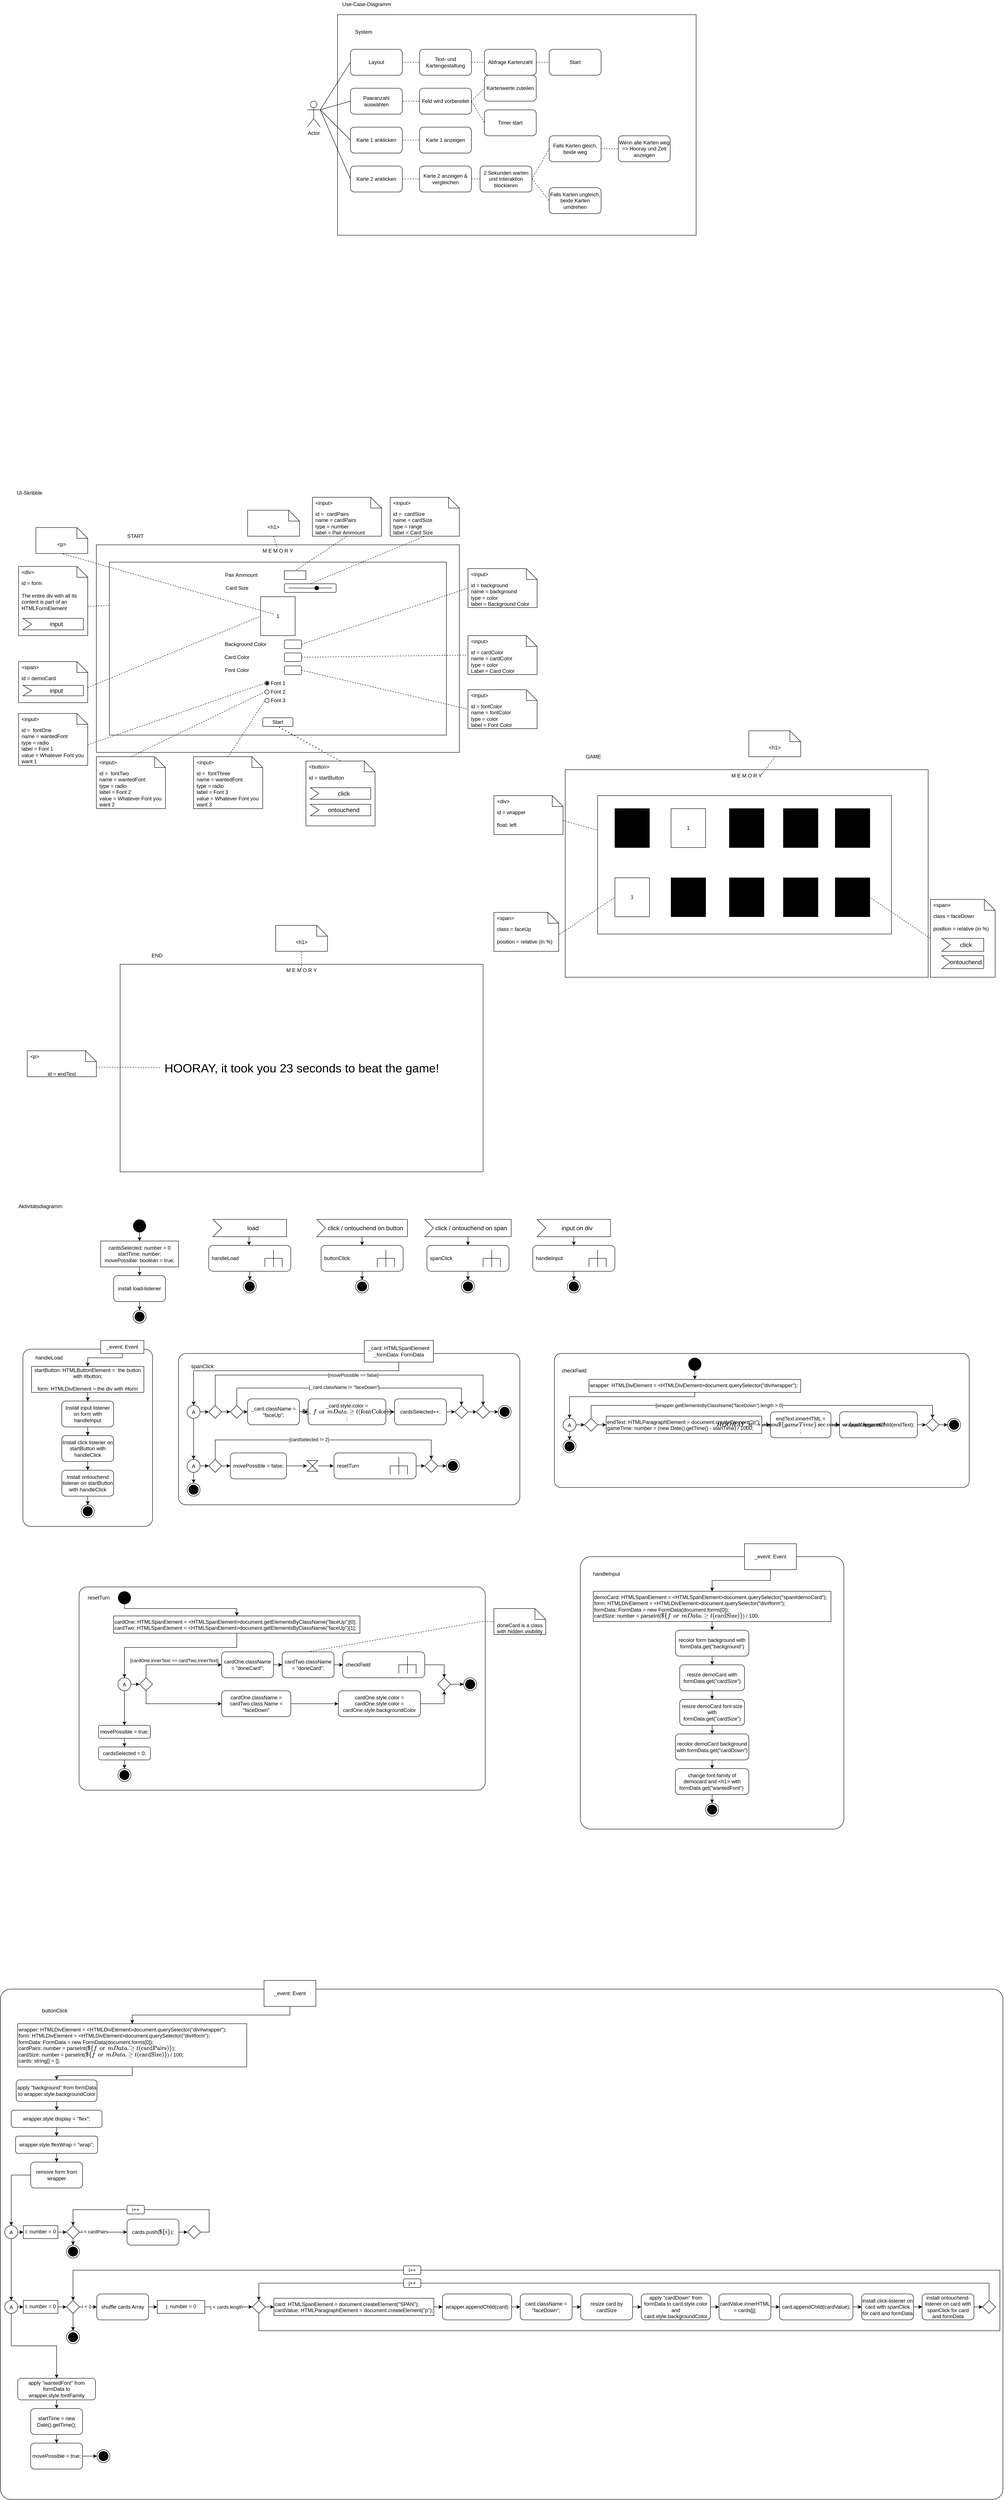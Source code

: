 <mxfile version="17.4.5" type="device"><diagram id="oIsiJSKrwNue0lbFz_0Z" name="Page-1"><mxGraphModel dx="2031" dy="4442" grid="1" gridSize="10" guides="1" tooltips="1" connect="1" arrows="1" fold="1" page="1" pageScale="1" pageWidth="2336" pageHeight="1654" math="0" shadow="0"><root><mxCell id="0"/><mxCell id="1" parent="0"/><mxCell id="ut4lblPWOmp6BmzPCJED-190" value="" style="group" vertex="1" connectable="0" parent="1"><mxGeometry x="420" y="330" width="790" height="380" as="geometry"/></mxCell><mxCell id="ut4lblPWOmp6BmzPCJED-152" value="" style="rounded=1;whiteSpace=wrap;html=1;labelBorderColor=none;verticalAlign=top;align=left;arcSize=5;" vertex="1" parent="ut4lblPWOmp6BmzPCJED-190"><mxGeometry y="30" width="790" height="350" as="geometry"/></mxCell><mxCell id="ut4lblPWOmp6BmzPCJED-132" value="" style="group" vertex="1" connectable="0" parent="ut4lblPWOmp6BmzPCJED-190"><mxGeometry x="20" y="80" width="750" height="115" as="geometry"/></mxCell><mxCell id="ut4lblPWOmp6BmzPCJED-108" value="" style="rhombus;whiteSpace=wrap;html=1;rounded=0;labelBorderColor=none;" vertex="1" parent="ut4lblPWOmp6BmzPCJED-132"><mxGeometry x="50" y="70" width="30" height="30" as="geometry"/></mxCell><mxCell id="ut4lblPWOmp6BmzPCJED-109" value="" style="rhombus;whiteSpace=wrap;html=1;rounded=0;labelBorderColor=none;" vertex="1" parent="ut4lblPWOmp6BmzPCJED-132"><mxGeometry x="100" y="70" width="30" height="30" as="geometry"/></mxCell><mxCell id="ut4lblPWOmp6BmzPCJED-118" style="edgeStyle=orthogonalEdgeStyle;rounded=0;orthogonalLoop=1;jettySize=auto;html=1;exitX=1;exitY=0.5;exitDx=0;exitDy=0;entryX=0;entryY=0.5;entryDx=0;entryDy=0;" edge="1" parent="ut4lblPWOmp6BmzPCJED-132" source="ut4lblPWOmp6BmzPCJED-108" target="ut4lblPWOmp6BmzPCJED-109"><mxGeometry relative="1" as="geometry"/></mxCell><mxCell id="ut4lblPWOmp6BmzPCJED-110" value="" style="rhombus;whiteSpace=wrap;html=1;rounded=0;labelBorderColor=none;" vertex="1" parent="ut4lblPWOmp6BmzPCJED-132"><mxGeometry x="670" y="70" width="30" height="30" as="geometry"/></mxCell><mxCell id="ut4lblPWOmp6BmzPCJED-125" style="edgeStyle=orthogonalEdgeStyle;rounded=0;orthogonalLoop=1;jettySize=auto;html=1;exitX=0.5;exitY=0;exitDx=0;exitDy=0;entryX=0.5;entryY=0;entryDx=0;entryDy=0;" edge="1" parent="ut4lblPWOmp6BmzPCJED-132" source="ut4lblPWOmp6BmzPCJED-108" target="ut4lblPWOmp6BmzPCJED-110"><mxGeometry relative="1" as="geometry"><Array as="points"><mxPoint x="65"/><mxPoint x="685"/></Array></mxGeometry></mxCell><mxCell id="ut4lblPWOmp6BmzPCJED-128" value="[movePossible == false]" style="edgeLabel;html=1;align=center;verticalAlign=middle;resizable=0;points=[];" vertex="1" connectable="0" parent="ut4lblPWOmp6BmzPCJED-125"><mxGeometry x="0.024" relative="1" as="geometry"><mxPoint as="offset"/></mxGeometry></mxCell><mxCell id="ut4lblPWOmp6BmzPCJED-121" style="edgeStyle=orthogonalEdgeStyle;rounded=0;orthogonalLoop=1;jettySize=auto;html=1;exitX=1;exitY=0.5;exitDx=0;exitDy=0;entryX=0;entryY=0.5;entryDx=0;entryDy=0;" edge="1" parent="ut4lblPWOmp6BmzPCJED-132" source="ut4lblPWOmp6BmzPCJED-111" target="ut4lblPWOmp6BmzPCJED-110"><mxGeometry relative="1" as="geometry"/></mxCell><mxCell id="ut4lblPWOmp6BmzPCJED-111" value="" style="rhombus;whiteSpace=wrap;html=1;rounded=0;labelBorderColor=none;" vertex="1" parent="ut4lblPWOmp6BmzPCJED-132"><mxGeometry x="620" y="70" width="30" height="30" as="geometry"/></mxCell><mxCell id="ut4lblPWOmp6BmzPCJED-124" style="edgeStyle=orthogonalEdgeStyle;rounded=0;orthogonalLoop=1;jettySize=auto;html=1;exitX=0.5;exitY=0;exitDx=0;exitDy=0;entryX=0.5;entryY=0;entryDx=0;entryDy=0;" edge="1" parent="ut4lblPWOmp6BmzPCJED-132" source="ut4lblPWOmp6BmzPCJED-109" target="ut4lblPWOmp6BmzPCJED-111"><mxGeometry relative="1" as="geometry"><Array as="points"><mxPoint x="115" y="30"/><mxPoint x="635" y="30"/></Array></mxGeometry></mxCell><mxCell id="ut4lblPWOmp6BmzPCJED-129" value="[_card.className != &quot;faceDown&quot;]" style="edgeLabel;html=1;align=center;verticalAlign=middle;resizable=0;points=[];" vertex="1" connectable="0" parent="ut4lblPWOmp6BmzPCJED-124"><mxGeometry x="-0.042" y="2" relative="1" as="geometry"><mxPoint as="offset"/></mxGeometry></mxCell><mxCell id="ut4lblPWOmp6BmzPCJED-112" value="_card.className = &quot;faceUp&quot;;" style="rounded=1;whiteSpace=wrap;html=1;labelBorderColor=none;" vertex="1" parent="ut4lblPWOmp6BmzPCJED-132"><mxGeometry x="140" y="55" width="120" height="60" as="geometry"/></mxCell><mxCell id="ut4lblPWOmp6BmzPCJED-119" style="edgeStyle=orthogonalEdgeStyle;rounded=0;orthogonalLoop=1;jettySize=auto;html=1;exitX=1;exitY=0.5;exitDx=0;exitDy=0;entryX=0;entryY=0.5;entryDx=0;entryDy=0;" edge="1" parent="ut4lblPWOmp6BmzPCJED-132" source="ut4lblPWOmp6BmzPCJED-109" target="ut4lblPWOmp6BmzPCJED-112"><mxGeometry relative="1" as="geometry"/></mxCell><mxCell id="ut4lblPWOmp6BmzPCJED-113" value="_card.style.color = `${_formData.get(&quot;fontColor&quot;)}`;" style="rounded=1;whiteSpace=wrap;html=1;labelBorderColor=none;" vertex="1" parent="ut4lblPWOmp6BmzPCJED-132"><mxGeometry x="280" y="55" width="180" height="60" as="geometry"/></mxCell><mxCell id="ut4lblPWOmp6BmzPCJED-116" style="edgeStyle=orthogonalEdgeStyle;rounded=0;orthogonalLoop=1;jettySize=auto;html=1;exitX=1;exitY=0.5;exitDx=0;exitDy=0;entryX=0;entryY=0.5;entryDx=0;entryDy=0;" edge="1" parent="ut4lblPWOmp6BmzPCJED-132" source="ut4lblPWOmp6BmzPCJED-112" target="ut4lblPWOmp6BmzPCJED-113"><mxGeometry relative="1" as="geometry"/></mxCell><mxCell id="ut4lblPWOmp6BmzPCJED-120" style="edgeStyle=orthogonalEdgeStyle;rounded=0;orthogonalLoop=1;jettySize=auto;html=1;exitX=1;exitY=0.5;exitDx=0;exitDy=0;entryX=0;entryY=0.5;entryDx=0;entryDy=0;" edge="1" parent="ut4lblPWOmp6BmzPCJED-132" source="ut4lblPWOmp6BmzPCJED-114" target="ut4lblPWOmp6BmzPCJED-111"><mxGeometry relative="1" as="geometry"/></mxCell><mxCell id="ut4lblPWOmp6BmzPCJED-114" value="cardsSelected++;" style="rounded=1;whiteSpace=wrap;html=1;labelBorderColor=none;" vertex="1" parent="ut4lblPWOmp6BmzPCJED-132"><mxGeometry x="480" y="55" width="120" height="60" as="geometry"/></mxCell><mxCell id="ut4lblPWOmp6BmzPCJED-117" style="edgeStyle=orthogonalEdgeStyle;rounded=0;orthogonalLoop=1;jettySize=auto;html=1;exitX=1;exitY=0.5;exitDx=0;exitDy=0;entryX=0;entryY=0.5;entryDx=0;entryDy=0;" edge="1" parent="ut4lblPWOmp6BmzPCJED-132" source="ut4lblPWOmp6BmzPCJED-113" target="ut4lblPWOmp6BmzPCJED-114"><mxGeometry relative="1" as="geometry"/></mxCell><mxCell id="ut4lblPWOmp6BmzPCJED-122" value="" style="ellipse;html=1;shape=endState;fillColor=#000000;strokeColor=#000000;rounded=0;labelBorderColor=none;" vertex="1" parent="ut4lblPWOmp6BmzPCJED-132"><mxGeometry x="720" y="70" width="30" height="30" as="geometry"/></mxCell><mxCell id="ut4lblPWOmp6BmzPCJED-123" style="edgeStyle=orthogonalEdgeStyle;rounded=0;orthogonalLoop=1;jettySize=auto;html=1;exitX=1;exitY=0.5;exitDx=0;exitDy=0;entryX=0;entryY=0.5;entryDx=0;entryDy=0;" edge="1" parent="ut4lblPWOmp6BmzPCJED-132" source="ut4lblPWOmp6BmzPCJED-110" target="ut4lblPWOmp6BmzPCJED-122"><mxGeometry relative="1" as="geometry"/></mxCell><mxCell id="ut4lblPWOmp6BmzPCJED-127" style="edgeStyle=orthogonalEdgeStyle;rounded=0;orthogonalLoop=1;jettySize=auto;html=1;exitX=1;exitY=0.5;exitDx=0;exitDy=0;entryX=0;entryY=0.5;entryDx=0;entryDy=0;" edge="1" parent="ut4lblPWOmp6BmzPCJED-132" source="ut4lblPWOmp6BmzPCJED-126" target="ut4lblPWOmp6BmzPCJED-108"><mxGeometry relative="1" as="geometry"/></mxCell><mxCell id="ut4lblPWOmp6BmzPCJED-126" value="A" style="ellipse;fillColor=#ffffff;strokeColor=#000000;rounded=0;labelBorderColor=none;" vertex="1" parent="ut4lblPWOmp6BmzPCJED-132"><mxGeometry y="70" width="30" height="30" as="geometry"/></mxCell><mxCell id="ut4lblPWOmp6BmzPCJED-150" value="" style="group" vertex="1" connectable="0" parent="ut4lblPWOmp6BmzPCJED-190"><mxGeometry x="20" y="230" width="630" height="90" as="geometry"/></mxCell><mxCell id="ut4lblPWOmp6BmzPCJED-147" value="" style="ellipse;html=1;shape=endState;fillColor=#000000;strokeColor=#000000;rounded=0;labelBorderColor=none;" vertex="1" parent="ut4lblPWOmp6BmzPCJED-150"><mxGeometry x="600" y="45" width="30" height="30" as="geometry"/></mxCell><mxCell id="ut4lblPWOmp6BmzPCJED-130" value="" style="rhombus;whiteSpace=wrap;html=1;rounded=0;labelBorderColor=none;" vertex="1" parent="ut4lblPWOmp6BmzPCJED-150"><mxGeometry x="50" y="45" width="30" height="30" as="geometry"/></mxCell><mxCell id="ut4lblPWOmp6BmzPCJED-149" style="edgeStyle=orthogonalEdgeStyle;rounded=0;orthogonalLoop=1;jettySize=auto;html=1;exitX=1;exitY=0.5;exitDx=0;exitDy=0;entryX=0;entryY=0.5;entryDx=0;entryDy=0;" edge="1" parent="ut4lblPWOmp6BmzPCJED-150" source="ut4lblPWOmp6BmzPCJED-131" target="ut4lblPWOmp6BmzPCJED-147"><mxGeometry relative="1" as="geometry"/></mxCell><mxCell id="ut4lblPWOmp6BmzPCJED-131" value="" style="rhombus;whiteSpace=wrap;html=1;rounded=0;labelBorderColor=none;" vertex="1" parent="ut4lblPWOmp6BmzPCJED-150"><mxGeometry x="550" y="45" width="30" height="30" as="geometry"/></mxCell><mxCell id="ut4lblPWOmp6BmzPCJED-142" style="edgeStyle=orthogonalEdgeStyle;rounded=0;orthogonalLoop=1;jettySize=auto;html=1;exitX=0.5;exitY=0;exitDx=0;exitDy=0;entryX=0.5;entryY=0;entryDx=0;entryDy=0;" edge="1" parent="ut4lblPWOmp6BmzPCJED-150" source="ut4lblPWOmp6BmzPCJED-130" target="ut4lblPWOmp6BmzPCJED-131"><mxGeometry relative="1" as="geometry"><Array as="points"><mxPoint x="65"/><mxPoint x="565"/></Array></mxGeometry></mxCell><mxCell id="ut4lblPWOmp6BmzPCJED-143" value="[cardSelected != 2]" style="edgeLabel;html=1;align=center;verticalAlign=middle;resizable=0;points=[];" vertex="1" connectable="0" parent="ut4lblPWOmp6BmzPCJED-142"><mxGeometry x="-0.112" y="1" relative="1" as="geometry"><mxPoint as="offset"/></mxGeometry></mxCell><mxCell id="ut4lblPWOmp6BmzPCJED-133" value="movePossible = false;" style="rounded=1;whiteSpace=wrap;html=1;labelBorderColor=none;" vertex="1" parent="ut4lblPWOmp6BmzPCJED-150"><mxGeometry x="100" y="30" width="130" height="60" as="geometry"/></mxCell><mxCell id="ut4lblPWOmp6BmzPCJED-137" style="edgeStyle=orthogonalEdgeStyle;rounded=0;orthogonalLoop=1;jettySize=auto;html=1;exitX=1;exitY=0.5;exitDx=0;exitDy=0;entryX=0;entryY=0.5;entryDx=0;entryDy=0;" edge="1" parent="ut4lblPWOmp6BmzPCJED-150" source="ut4lblPWOmp6BmzPCJED-130" target="ut4lblPWOmp6BmzPCJED-133"><mxGeometry relative="1" as="geometry"/></mxCell><mxCell id="ut4lblPWOmp6BmzPCJED-134" value="" style="shape=collate;whiteSpace=wrap;html=1;rounded=0;labelBorderColor=none;" vertex="1" parent="ut4lblPWOmp6BmzPCJED-150"><mxGeometry x="277.5" y="47.5" width="25" height="25" as="geometry"/></mxCell><mxCell id="ut4lblPWOmp6BmzPCJED-138" style="edgeStyle=orthogonalEdgeStyle;rounded=0;orthogonalLoop=1;jettySize=auto;html=1;exitX=1;exitY=0.5;exitDx=0;exitDy=0;entryX=0;entryY=0.5;entryDx=0;entryDy=0;" edge="1" parent="ut4lblPWOmp6BmzPCJED-150" source="ut4lblPWOmp6BmzPCJED-133" target="ut4lblPWOmp6BmzPCJED-134"><mxGeometry relative="1" as="geometry"/></mxCell><mxCell id="ut4lblPWOmp6BmzPCJED-141" style="edgeStyle=orthogonalEdgeStyle;rounded=0;orthogonalLoop=1;jettySize=auto;html=1;entryX=0;entryY=0.5;entryDx=0;entryDy=0;" edge="1" parent="ut4lblPWOmp6BmzPCJED-150" source="ut4lblPWOmp6BmzPCJED-136" target="ut4lblPWOmp6BmzPCJED-131"><mxGeometry relative="1" as="geometry"/></mxCell><mxCell id="ut4lblPWOmp6BmzPCJED-136" value="resetTurn" style="shape=mxgraph.uml25.behaviorAction;html=1;absoluteArcSize=1;arcSize=10;align=left;spacingLeft=5;rounded=1;" vertex="1" parent="ut4lblPWOmp6BmzPCJED-150"><mxGeometry x="340" y="30" width="190" height="60" as="geometry"/></mxCell><mxCell id="ut4lblPWOmp6BmzPCJED-139" style="edgeStyle=orthogonalEdgeStyle;rounded=0;orthogonalLoop=1;jettySize=auto;html=1;exitX=1;exitY=0.5;exitDx=0;exitDy=0;entryX=-0.006;entryY=0.502;entryDx=0;entryDy=0;entryPerimeter=0;" edge="1" parent="ut4lblPWOmp6BmzPCJED-150" source="ut4lblPWOmp6BmzPCJED-134" target="ut4lblPWOmp6BmzPCJED-136"><mxGeometry relative="1" as="geometry"/></mxCell><mxCell id="ut4lblPWOmp6BmzPCJED-145" style="edgeStyle=orthogonalEdgeStyle;rounded=0;orthogonalLoop=1;jettySize=auto;html=1;exitX=1;exitY=0.5;exitDx=0;exitDy=0;entryX=0;entryY=0.5;entryDx=0;entryDy=0;" edge="1" parent="ut4lblPWOmp6BmzPCJED-150" source="ut4lblPWOmp6BmzPCJED-144" target="ut4lblPWOmp6BmzPCJED-130"><mxGeometry relative="1" as="geometry"/></mxCell><mxCell id="ut4lblPWOmp6BmzPCJED-144" value="A" style="ellipse;fillColor=#ffffff;strokeColor=#000000;rounded=0;labelBorderColor=none;" vertex="1" parent="ut4lblPWOmp6BmzPCJED-150"><mxGeometry y="45" width="30" height="30" as="geometry"/></mxCell><mxCell id="ut4lblPWOmp6BmzPCJED-151" style="edgeStyle=orthogonalEdgeStyle;rounded=0;orthogonalLoop=1;jettySize=auto;html=1;exitX=0.5;exitY=1;exitDx=0;exitDy=0;entryX=0.5;entryY=0;entryDx=0;entryDy=0;" edge="1" parent="ut4lblPWOmp6BmzPCJED-190" source="ut4lblPWOmp6BmzPCJED-126" target="ut4lblPWOmp6BmzPCJED-144"><mxGeometry relative="1" as="geometry"/></mxCell><mxCell id="ut4lblPWOmp6BmzPCJED-153" value="spanClick" style="text;html=1;align=center;verticalAlign=middle;resizable=0;points=[];autosize=1;strokeColor=none;fillColor=none;" vertex="1" parent="ut4lblPWOmp6BmzPCJED-190"><mxGeometry x="20" y="50" width="70" height="20" as="geometry"/></mxCell><mxCell id="ut4lblPWOmp6BmzPCJED-155" style="edgeStyle=orthogonalEdgeStyle;rounded=0;orthogonalLoop=1;jettySize=auto;html=1;exitX=0.5;exitY=1;exitDx=0;exitDy=0;entryX=0.5;entryY=0;entryDx=0;entryDy=0;" edge="1" parent="ut4lblPWOmp6BmzPCJED-190" source="ut4lblPWOmp6BmzPCJED-154" target="ut4lblPWOmp6BmzPCJED-126"><mxGeometry relative="1" as="geometry"><Array as="points"><mxPoint x="510" y="70"/><mxPoint x="35" y="70"/></Array></mxGeometry></mxCell><mxCell id="ut4lblPWOmp6BmzPCJED-154" value="_card: HTMLSpanElement&lt;br&gt;_formData: FormData" style="rounded=0;whiteSpace=wrap;html=1;labelBorderColor=none;" vertex="1" parent="ut4lblPWOmp6BmzPCJED-190"><mxGeometry x="430" width="160" height="50" as="geometry"/></mxCell><mxCell id="ut4lblPWOmp6BmzPCJED-156" value="" style="ellipse;html=1;shape=endState;fillColor=#000000;strokeColor=#000000;rounded=0;labelBorderColor=none;" vertex="1" parent="ut4lblPWOmp6BmzPCJED-190"><mxGeometry x="20" y="330" width="30" height="30" as="geometry"/></mxCell><mxCell id="ut4lblPWOmp6BmzPCJED-157" style="edgeStyle=orthogonalEdgeStyle;rounded=0;orthogonalLoop=1;jettySize=auto;html=1;exitX=0.5;exitY=1;exitDx=0;exitDy=0;entryX=0.5;entryY=0;entryDx=0;entryDy=0;" edge="1" parent="ut4lblPWOmp6BmzPCJED-190" source="ut4lblPWOmp6BmzPCJED-144" target="ut4lblPWOmp6BmzPCJED-156"><mxGeometry relative="1" as="geometry"/></mxCell><mxCell id="ut4lblPWOmp6BmzPCJED-191" value="" style="group" vertex="1" connectable="0" parent="1"><mxGeometry x="8" y="1810" width="2320" height="1200" as="geometry"/></mxCell><mxCell id="ut4lblPWOmp6BmzPCJED-87" value="" style="rounded=1;whiteSpace=wrap;html=1;labelBorderColor=none;verticalAlign=top;align=left;arcSize=2;" vertex="1" parent="ut4lblPWOmp6BmzPCJED-191"><mxGeometry y="20" width="2320" height="1180" as="geometry"/></mxCell><mxCell id="ut4lblPWOmp6BmzPCJED-12" value="&lt;div&gt;wrapper: HTMLDivElement = &amp;lt;HTMLDivElement&amp;gt;document.querySelector(&quot;div#wrapper&quot;);&lt;/div&gt;&lt;div&gt;form: HTMLDivElement = &amp;lt;HTMLDivElement&amp;gt;document.querySelector(&quot;div#form&quot;);&lt;/div&gt;&lt;div&gt;formData: FormData = new FormData(document.forms[0]);&lt;/div&gt;&lt;div&gt;cardPairs: number = parseInt(`${formData.get(&quot;cardPairs&quot;)}`);&lt;/div&gt;&lt;div&gt;cardSize: number = parseInt(`${formData.get(&quot;cardSize&quot;)}`) / 100;&lt;/div&gt;&lt;div&gt;cards: string[] = [];&lt;/div&gt;" style="whiteSpace=wrap;html=1;align=left;verticalAlign=top;rounded=0;" vertex="1" parent="ut4lblPWOmp6BmzPCJED-191"><mxGeometry x="40" y="100" width="530" height="100" as="geometry"/></mxCell><mxCell id="ut4lblPWOmp6BmzPCJED-63" value="" style="group" vertex="1" connectable="0" parent="ut4lblPWOmp6BmzPCJED-191"><mxGeometry x="23" y="660" width="2290" height="180" as="geometry"/></mxCell><mxCell id="ut4lblPWOmp6BmzPCJED-17" value="i: number = 0" style="whiteSpace=wrap;html=1;labelBackgroundColor=none;verticalAlign=top;align=center;rounded=0;" vertex="1" parent="ut4lblPWOmp6BmzPCJED-63"><mxGeometry x="30" y="80" width="80" height="30" as="geometry"/></mxCell><mxCell id="ut4lblPWOmp6BmzPCJED-18" value="" style="rhombus;whiteSpace=wrap;html=1;labelBackgroundColor=none;rounded=0;" vertex="1" parent="ut4lblPWOmp6BmzPCJED-63"><mxGeometry x="130" y="80" width="30" height="30" as="geometry"/></mxCell><mxCell id="ut4lblPWOmp6BmzPCJED-36" style="edgeStyle=orthogonalEdgeStyle;orthogonalLoop=1;jettySize=auto;html=1;exitX=1;exitY=0.5;exitDx=0;exitDy=0;entryX=0;entryY=0.5;entryDx=0;entryDy=0;rounded=0;" edge="1" parent="ut4lblPWOmp6BmzPCJED-63" source="ut4lblPWOmp6BmzPCJED-17" target="ut4lblPWOmp6BmzPCJED-18"><mxGeometry relative="1" as="geometry"/></mxCell><mxCell id="ut4lblPWOmp6BmzPCJED-19" value="j: number = 0" style="whiteSpace=wrap;html=1;labelBackgroundColor=none;verticalAlign=top;align=center;rounded=0;" vertex="1" parent="ut4lblPWOmp6BmzPCJED-63"><mxGeometry x="340" y="80" width="110" height="30" as="geometry"/></mxCell><mxCell id="ut4lblPWOmp6BmzPCJED-38" style="edgeStyle=orthogonalEdgeStyle;orthogonalLoop=1;jettySize=auto;html=1;exitX=1;exitY=0.5;exitDx=0;exitDy=0;entryX=0;entryY=0.5;entryDx=0;entryDy=0;rounded=0;" edge="1" parent="ut4lblPWOmp6BmzPCJED-63" source="ut4lblPWOmp6BmzPCJED-20" target="ut4lblPWOmp6BmzPCJED-19"><mxGeometry relative="1" as="geometry"/></mxCell><mxCell id="ut4lblPWOmp6BmzPCJED-20" value="shuffle cards Array" style="whiteSpace=wrap;html=1;labelBackgroundColor=none;rounded=1;" vertex="1" parent="ut4lblPWOmp6BmzPCJED-63"><mxGeometry x="200" y="65" width="120" height="60" as="geometry"/></mxCell><mxCell id="ut4lblPWOmp6BmzPCJED-37" style="edgeStyle=orthogonalEdgeStyle;orthogonalLoop=1;jettySize=auto;html=1;exitX=1;exitY=0.5;exitDx=0;exitDy=0;entryX=0;entryY=0.5;entryDx=0;entryDy=0;rounded=0;" edge="1" parent="ut4lblPWOmp6BmzPCJED-63" source="ut4lblPWOmp6BmzPCJED-18" target="ut4lblPWOmp6BmzPCJED-20"><mxGeometry relative="1" as="geometry"/></mxCell><mxCell id="ut4lblPWOmp6BmzPCJED-40" value="i &amp;lt; 2" style="edgeLabel;html=1;align=center;verticalAlign=middle;resizable=0;points=[];rounded=0;" vertex="1" connectable="0" parent="ut4lblPWOmp6BmzPCJED-37"><mxGeometry x="-0.209" y="1" relative="1" as="geometry"><mxPoint as="offset"/></mxGeometry></mxCell><mxCell id="ut4lblPWOmp6BmzPCJED-33" style="edgeStyle=orthogonalEdgeStyle;orthogonalLoop=1;jettySize=auto;html=1;exitX=0.5;exitY=1;exitDx=0;exitDy=0;entryX=0.5;entryY=0;entryDx=0;entryDy=0;rounded=0;" edge="1" parent="ut4lblPWOmp6BmzPCJED-63" source="ut4lblPWOmp6BmzPCJED-21" target="ut4lblPWOmp6BmzPCJED-18"><mxGeometry relative="1" as="geometry"><Array as="points"><mxPoint x="575" y="150"/><mxPoint x="2290" y="150"/><mxPoint x="2290" y="10"/><mxPoint x="145" y="10"/></Array></mxGeometry></mxCell><mxCell id="ut4lblPWOmp6BmzPCJED-21" value="" style="rhombus;whiteSpace=wrap;html=1;labelBackgroundColor=none;rounded=0;" vertex="1" parent="ut4lblPWOmp6BmzPCJED-63"><mxGeometry x="560" y="80" width="30" height="30" as="geometry"/></mxCell><mxCell id="ut4lblPWOmp6BmzPCJED-39" style="edgeStyle=orthogonalEdgeStyle;orthogonalLoop=1;jettySize=auto;html=1;exitX=1;exitY=0.5;exitDx=0;exitDy=0;entryX=0;entryY=0.5;entryDx=0;entryDy=0;rounded=0;" edge="1" parent="ut4lblPWOmp6BmzPCJED-63" source="ut4lblPWOmp6BmzPCJED-19" target="ut4lblPWOmp6BmzPCJED-21"><mxGeometry relative="1" as="geometry"/></mxCell><mxCell id="ut4lblPWOmp6BmzPCJED-60" value="j &amp;lt; cards.length" style="edgeLabel;html=1;align=center;verticalAlign=middle;resizable=0;points=[];" vertex="1" connectable="0" parent="ut4lblPWOmp6BmzPCJED-39"><mxGeometry x="-0.269" y="-1" relative="1" as="geometry"><mxPoint x="10" y="-1" as="offset"/></mxGeometry></mxCell><mxCell id="ut4lblPWOmp6BmzPCJED-22" value="wrapper.appendChild(card)" style="whiteSpace=wrap;html=1;labelBackgroundColor=none;rounded=1;" vertex="1" parent="ut4lblPWOmp6BmzPCJED-63"><mxGeometry x="1000" y="65" width="160" height="60" as="geometry"/></mxCell><mxCell id="ut4lblPWOmp6BmzPCJED-43" style="edgeStyle=orthogonalEdgeStyle;orthogonalLoop=1;jettySize=auto;html=1;exitX=1;exitY=0.5;exitDx=0;exitDy=0;entryX=0;entryY=0.5;entryDx=0;entryDy=0;rounded=0;" edge="1" parent="ut4lblPWOmp6BmzPCJED-63" source="ut4lblPWOmp6BmzPCJED-23" target="ut4lblPWOmp6BmzPCJED-22"><mxGeometry relative="1" as="geometry"/></mxCell><mxCell id="ut4lblPWOmp6BmzPCJED-23" value="&lt;div&gt;card: HTMLSpanElement = document.createElement(&quot;SPAN&quot;);&lt;/div&gt;&lt;div&gt;cardValue: HTMLParagraphElement = document.createElement(&quot;p&quot;);&lt;/div&gt;" style="whiteSpace=wrap;html=1;labelBackgroundColor=none;align=left;verticalAlign=top;rounded=0;" vertex="1" parent="ut4lblPWOmp6BmzPCJED-63"><mxGeometry x="610" y="75" width="370" height="40" as="geometry"/></mxCell><mxCell id="ut4lblPWOmp6BmzPCJED-42" style="edgeStyle=orthogonalEdgeStyle;orthogonalLoop=1;jettySize=auto;html=1;exitX=1;exitY=0.5;exitDx=0;exitDy=0;entryX=0;entryY=0.5;entryDx=0;entryDy=0;rounded=0;" edge="1" parent="ut4lblPWOmp6BmzPCJED-63" source="ut4lblPWOmp6BmzPCJED-21" target="ut4lblPWOmp6BmzPCJED-23"><mxGeometry relative="1" as="geometry"/></mxCell><mxCell id="ut4lblPWOmp6BmzPCJED-24" value="card.className = &quot;faceDown&quot;;" style="whiteSpace=wrap;html=1;labelBackgroundColor=none;rounded=1;" vertex="1" parent="ut4lblPWOmp6BmzPCJED-63"><mxGeometry x="1180" y="65" width="120" height="60" as="geometry"/></mxCell><mxCell id="ut4lblPWOmp6BmzPCJED-44" style="edgeStyle=orthogonalEdgeStyle;orthogonalLoop=1;jettySize=auto;html=1;exitX=1;exitY=0.5;exitDx=0;exitDy=0;entryX=0;entryY=0.5;entryDx=0;entryDy=0;rounded=0;" edge="1" parent="ut4lblPWOmp6BmzPCJED-63" source="ut4lblPWOmp6BmzPCJED-22" target="ut4lblPWOmp6BmzPCJED-24"><mxGeometry relative="1" as="geometry"/></mxCell><mxCell id="ut4lblPWOmp6BmzPCJED-25" value="resize card by cardSize" style="whiteSpace=wrap;html=1;labelBackgroundColor=none;rounded=1;" vertex="1" parent="ut4lblPWOmp6BmzPCJED-63"><mxGeometry x="1320" y="65" width="120" height="60" as="geometry"/></mxCell><mxCell id="ut4lblPWOmp6BmzPCJED-45" style="edgeStyle=orthogonalEdgeStyle;orthogonalLoop=1;jettySize=auto;html=1;exitX=1;exitY=0.5;exitDx=0;exitDy=0;entryX=0;entryY=0.5;entryDx=0;entryDy=0;rounded=0;" edge="1" parent="ut4lblPWOmp6BmzPCJED-63" source="ut4lblPWOmp6BmzPCJED-24" target="ut4lblPWOmp6BmzPCJED-25"><mxGeometry relative="1" as="geometry"/></mxCell><mxCell id="ut4lblPWOmp6BmzPCJED-26" value="apply &quot;cardDown&quot; from formData to card.style.color and card.style.backgroundColor" style="whiteSpace=wrap;html=1;labelBackgroundColor=none;rounded=1;" vertex="1" parent="ut4lblPWOmp6BmzPCJED-63"><mxGeometry x="1460" y="65" width="160" height="60" as="geometry"/></mxCell><mxCell id="ut4lblPWOmp6BmzPCJED-46" style="edgeStyle=orthogonalEdgeStyle;orthogonalLoop=1;jettySize=auto;html=1;exitX=1;exitY=0.5;exitDx=0;exitDy=0;entryX=0;entryY=0.5;entryDx=0;entryDy=0;rounded=0;" edge="1" parent="ut4lblPWOmp6BmzPCJED-63" source="ut4lblPWOmp6BmzPCJED-25" target="ut4lblPWOmp6BmzPCJED-26"><mxGeometry relative="1" as="geometry"/></mxCell><mxCell id="ut4lblPWOmp6BmzPCJED-27" value="cardValue.innerHTML = cards[j];" style="whiteSpace=wrap;html=1;labelBackgroundColor=none;rounded=1;" vertex="1" parent="ut4lblPWOmp6BmzPCJED-63"><mxGeometry x="1640" y="65" width="120" height="60" as="geometry"/></mxCell><mxCell id="ut4lblPWOmp6BmzPCJED-47" style="edgeStyle=orthogonalEdgeStyle;orthogonalLoop=1;jettySize=auto;html=1;exitX=1;exitY=0.5;exitDx=0;exitDy=0;entryX=0;entryY=0.5;entryDx=0;entryDy=0;rounded=0;" edge="1" parent="ut4lblPWOmp6BmzPCJED-63" source="ut4lblPWOmp6BmzPCJED-26" target="ut4lblPWOmp6BmzPCJED-27"><mxGeometry relative="1" as="geometry"/></mxCell><mxCell id="ut4lblPWOmp6BmzPCJED-28" value="card.appendChild(cardValue);" style="whiteSpace=wrap;html=1;labelBackgroundColor=none;rounded=1;" vertex="1" parent="ut4lblPWOmp6BmzPCJED-63"><mxGeometry x="1780" y="65" width="170" height="60" as="geometry"/></mxCell><mxCell id="ut4lblPWOmp6BmzPCJED-48" style="edgeStyle=orthogonalEdgeStyle;orthogonalLoop=1;jettySize=auto;html=1;exitX=1;exitY=0.5;exitDx=0;exitDy=0;entryX=0;entryY=0.5;entryDx=0;entryDy=0;rounded=0;" edge="1" parent="ut4lblPWOmp6BmzPCJED-63" source="ut4lblPWOmp6BmzPCJED-27" target="ut4lblPWOmp6BmzPCJED-28"><mxGeometry relative="1" as="geometry"/></mxCell><mxCell id="ut4lblPWOmp6BmzPCJED-29" value="install click-listener on card with spanClick for card and formData" style="whiteSpace=wrap;html=1;labelBackgroundColor=none;rounded=1;" vertex="1" parent="ut4lblPWOmp6BmzPCJED-63"><mxGeometry x="1970" y="65" width="120" height="60" as="geometry"/></mxCell><mxCell id="ut4lblPWOmp6BmzPCJED-49" style="edgeStyle=orthogonalEdgeStyle;orthogonalLoop=1;jettySize=auto;html=1;exitX=1;exitY=0.5;exitDx=0;exitDy=0;entryX=0;entryY=0.5;entryDx=0;entryDy=0;rounded=0;" edge="1" parent="ut4lblPWOmp6BmzPCJED-63" source="ut4lblPWOmp6BmzPCJED-28" target="ut4lblPWOmp6BmzPCJED-29"><mxGeometry relative="1" as="geometry"/></mxCell><mxCell id="ut4lblPWOmp6BmzPCJED-30" value="install ontouchend-listener on card with spanClick for card and formData" style="whiteSpace=wrap;html=1;labelBackgroundColor=none;rounded=1;" vertex="1" parent="ut4lblPWOmp6BmzPCJED-63"><mxGeometry x="2110" y="65" width="120" height="60" as="geometry"/></mxCell><mxCell id="ut4lblPWOmp6BmzPCJED-50" style="edgeStyle=orthogonalEdgeStyle;orthogonalLoop=1;jettySize=auto;html=1;exitX=1;exitY=0.5;exitDx=0;exitDy=0;entryX=0;entryY=0.5;entryDx=0;entryDy=0;rounded=0;" edge="1" parent="ut4lblPWOmp6BmzPCJED-63" source="ut4lblPWOmp6BmzPCJED-29" target="ut4lblPWOmp6BmzPCJED-30"><mxGeometry relative="1" as="geometry"/></mxCell><mxCell id="ut4lblPWOmp6BmzPCJED-35" style="edgeStyle=orthogonalEdgeStyle;orthogonalLoop=1;jettySize=auto;html=1;exitX=0.5;exitY=0;exitDx=0;exitDy=0;entryX=0.5;entryY=0;entryDx=0;entryDy=0;rounded=0;" edge="1" parent="ut4lblPWOmp6BmzPCJED-63" source="ut4lblPWOmp6BmzPCJED-31" target="ut4lblPWOmp6BmzPCJED-21"><mxGeometry relative="1" as="geometry"><Array as="points"><mxPoint x="2265" y="40"/><mxPoint x="575" y="40"/></Array></mxGeometry></mxCell><mxCell id="ut4lblPWOmp6BmzPCJED-31" value="" style="rhombus;whiteSpace=wrap;html=1;labelBackgroundColor=none;rounded=0;" vertex="1" parent="ut4lblPWOmp6BmzPCJED-63"><mxGeometry x="2250" y="80" width="30" height="30" as="geometry"/></mxCell><mxCell id="ut4lblPWOmp6BmzPCJED-51" style="edgeStyle=orthogonalEdgeStyle;orthogonalLoop=1;jettySize=auto;html=1;exitX=1;exitY=0.5;exitDx=0;exitDy=0;entryX=0;entryY=0.5;entryDx=0;entryDy=0;rounded=0;" edge="1" parent="ut4lblPWOmp6BmzPCJED-63" source="ut4lblPWOmp6BmzPCJED-30" target="ut4lblPWOmp6BmzPCJED-31"><mxGeometry relative="1" as="geometry"/></mxCell><mxCell id="ut4lblPWOmp6BmzPCJED-53" value="i++" style="rounded=1;whiteSpace=wrap;html=1;" vertex="1" parent="ut4lblPWOmp6BmzPCJED-63"><mxGeometry x="910" width="40" height="20" as="geometry"/></mxCell><mxCell id="ut4lblPWOmp6BmzPCJED-54" value="j++" style="rounded=1;whiteSpace=wrap;html=1;" vertex="1" parent="ut4lblPWOmp6BmzPCJED-63"><mxGeometry x="910" y="30" width="40" height="20" as="geometry"/></mxCell><mxCell id="ut4lblPWOmp6BmzPCJED-58" value="&lt;span style=&quot;color: rgba(0 , 0 , 0 , 0) ; font-family: monospace ; font-size: 0px&quot;&gt;%3CmxGraphModel%3E%3Croot%3E%3CmxCell%20id%3D%220%22%2F%3E%3CmxCell%20id%3D%221%22%20parent%3D%220%22%2F%3E%3CmxCell%20id%3D%222%22%20value%3D%22i%2B%2B%22%20style%3D%22rounded%3D1%3BwhiteSpace%3Dwrap%3Bhtml%3D1%3B%22%20vertex%3D%221%22%20parent%3D%221%22%3E%3CmxGeometry%20x%3D%22920%22%20y%3D%22890%22%20width%3D%2240%22%20height%3D%2220%22%20as%3D%22geometry%22%2F%3E%3C%2FmxCell%3E%3C%2Froot%3E%3C%2FmxGraphModel%3E&lt;/span&gt;" style="ellipse;html=1;shape=endState;fillColor=#000000;strokeColor=#000000;" vertex="1" parent="ut4lblPWOmp6BmzPCJED-63"><mxGeometry x="130" y="150" width="30" height="30" as="geometry"/></mxCell><mxCell id="ut4lblPWOmp6BmzPCJED-59" style="edgeStyle=orthogonalEdgeStyle;orthogonalLoop=1;jettySize=auto;html=1;exitX=0.5;exitY=1;exitDx=0;exitDy=0;entryX=0.5;entryY=0;entryDx=0;entryDy=0;" edge="1" parent="ut4lblPWOmp6BmzPCJED-63" source="ut4lblPWOmp6BmzPCJED-18" target="ut4lblPWOmp6BmzPCJED-58"><mxGeometry relative="1" as="geometry"/></mxCell><mxCell id="ut4lblPWOmp6BmzPCJED-90" style="edgeStyle=orthogonalEdgeStyle;rounded=0;orthogonalLoop=1;jettySize=auto;html=1;exitX=1;exitY=0.5;exitDx=0;exitDy=0;entryX=0;entryY=0.5;entryDx=0;entryDy=0;" edge="1" parent="ut4lblPWOmp6BmzPCJED-63" source="ut4lblPWOmp6BmzPCJED-89" target="ut4lblPWOmp6BmzPCJED-17"><mxGeometry relative="1" as="geometry"/></mxCell><mxCell id="ut4lblPWOmp6BmzPCJED-89" value="A" style="ellipse;fillColor=#ffffff;strokeColor=#000000;rounded=1;labelBorderColor=none;" vertex="1" parent="ut4lblPWOmp6BmzPCJED-63"><mxGeometry x="-13" y="80" width="30" height="30" as="geometry"/></mxCell><mxCell id="ut4lblPWOmp6BmzPCJED-78" value="" style="group" vertex="1" connectable="0" parent="ut4lblPWOmp6BmzPCJED-191"><mxGeometry x="23" y="520" width="460" height="122" as="geometry"/></mxCell><mxCell id="ut4lblPWOmp6BmzPCJED-61" value="i: number = 0" style="whiteSpace=wrap;html=1;labelBackgroundColor=none;verticalAlign=top;align=center;rounded=0;" vertex="1" parent="ut4lblPWOmp6BmzPCJED-78"><mxGeometry x="30" y="47" width="80" height="30" as="geometry"/></mxCell><mxCell id="ut4lblPWOmp6BmzPCJED-62" value="" style="rhombus;whiteSpace=wrap;html=1;labelBackgroundColor=none;rounded=0;" vertex="1" parent="ut4lblPWOmp6BmzPCJED-78"><mxGeometry x="130" y="47" width="30" height="30" as="geometry"/></mxCell><mxCell id="ut4lblPWOmp6BmzPCJED-72" style="edgeStyle=orthogonalEdgeStyle;rounded=0;orthogonalLoop=1;jettySize=auto;html=1;exitX=1;exitY=0.5;exitDx=0;exitDy=0;entryX=0;entryY=0.5;entryDx=0;entryDy=0;" edge="1" parent="ut4lblPWOmp6BmzPCJED-78" source="ut4lblPWOmp6BmzPCJED-61" target="ut4lblPWOmp6BmzPCJED-62"><mxGeometry relative="1" as="geometry"/></mxCell><mxCell id="ut4lblPWOmp6BmzPCJED-64" value="cards.push(`${i}`);" style="rounded=1;whiteSpace=wrap;html=1;" vertex="1" parent="ut4lblPWOmp6BmzPCJED-78"><mxGeometry x="270" y="32" width="120" height="60" as="geometry"/></mxCell><mxCell id="ut4lblPWOmp6BmzPCJED-66" style="edgeStyle=orthogonalEdgeStyle;orthogonalLoop=1;jettySize=auto;html=1;exitX=1;exitY=0.5;exitDx=0;exitDy=0;entryX=0;entryY=0.5;entryDx=0;entryDy=0;" edge="1" parent="ut4lblPWOmp6BmzPCJED-78" source="ut4lblPWOmp6BmzPCJED-62" target="ut4lblPWOmp6BmzPCJED-64"><mxGeometry relative="1" as="geometry"/></mxCell><mxCell id="ut4lblPWOmp6BmzPCJED-67" value="i &amp;lt; cardPairs" style="edgeLabel;html=1;align=center;verticalAlign=middle;resizable=0;points=[];" vertex="1" connectable="0" parent="ut4lblPWOmp6BmzPCJED-66"><mxGeometry x="-0.367" y="1" relative="1" as="geometry"><mxPoint as="offset"/></mxGeometry></mxCell><mxCell id="ut4lblPWOmp6BmzPCJED-69" style="edgeStyle=orthogonalEdgeStyle;orthogonalLoop=1;jettySize=auto;html=1;exitX=1;exitY=0.5;exitDx=0;exitDy=0;entryX=0.5;entryY=0;entryDx=0;entryDy=0;rounded=0;" edge="1" parent="ut4lblPWOmp6BmzPCJED-78" source="ut4lblPWOmp6BmzPCJED-65" target="ut4lblPWOmp6BmzPCJED-62"><mxGeometry relative="1" as="geometry"><Array as="points"><mxPoint x="460" y="62"/><mxPoint x="460" y="10"/><mxPoint x="145" y="10"/></Array></mxGeometry></mxCell><mxCell id="ut4lblPWOmp6BmzPCJED-65" value="" style="rhombus;whiteSpace=wrap;html=1;labelBackgroundColor=none;rounded=0;" vertex="1" parent="ut4lblPWOmp6BmzPCJED-78"><mxGeometry x="410" y="47" width="30" height="30" as="geometry"/></mxCell><mxCell id="ut4lblPWOmp6BmzPCJED-68" style="edgeStyle=orthogonalEdgeStyle;orthogonalLoop=1;jettySize=auto;html=1;exitX=1;exitY=0.5;exitDx=0;exitDy=0;entryX=0;entryY=0.5;entryDx=0;entryDy=0;" edge="1" parent="ut4lblPWOmp6BmzPCJED-78" source="ut4lblPWOmp6BmzPCJED-64" target="ut4lblPWOmp6BmzPCJED-65"><mxGeometry relative="1" as="geometry"/></mxCell><mxCell id="ut4lblPWOmp6BmzPCJED-71" value="i++" style="rounded=1;whiteSpace=wrap;html=1;" vertex="1" parent="ut4lblPWOmp6BmzPCJED-78"><mxGeometry x="270" width="40" height="20" as="geometry"/></mxCell><mxCell id="ut4lblPWOmp6BmzPCJED-76" value="&lt;span style=&quot;color: rgba(0 , 0 , 0 , 0) ; font-family: monospace ; font-size: 0px&quot;&gt;%3CmxGraphModel%3E%3Croot%3E%3CmxCell%20id%3D%220%22%2F%3E%3CmxCell%20id%3D%221%22%20parent%3D%220%22%2F%3E%3CmxCell%20id%3D%222%22%20value%3D%22i%2B%2B%22%20style%3D%22rounded%3D1%3BwhiteSpace%3Dwrap%3Bhtml%3D1%3B%22%20vertex%3D%221%22%20parent%3D%221%22%3E%3CmxGeometry%20x%3D%22920%22%20y%3D%22890%22%20width%3D%2240%22%20height%3D%2220%22%20as%3D%22geometry%22%2F%3E%3C%2FmxCell%3E%3C%2Froot%3E%3C%2FmxGraphModel%3E&lt;/span&gt;" style="ellipse;html=1;shape=endState;fillColor=#000000;strokeColor=#000000;" vertex="1" parent="ut4lblPWOmp6BmzPCJED-78"><mxGeometry x="130" y="92" width="30" height="30" as="geometry"/></mxCell><mxCell id="ut4lblPWOmp6BmzPCJED-77" style="edgeStyle=orthogonalEdgeStyle;rounded=0;orthogonalLoop=1;jettySize=auto;html=1;exitX=0.5;exitY=1;exitDx=0;exitDy=0;entryX=0.5;entryY=0;entryDx=0;entryDy=0;" edge="1" parent="ut4lblPWOmp6BmzPCJED-78" source="ut4lblPWOmp6BmzPCJED-62" target="ut4lblPWOmp6BmzPCJED-76"><mxGeometry relative="1" as="geometry"/></mxCell><mxCell id="ut4lblPWOmp6BmzPCJED-91" style="edgeStyle=orthogonalEdgeStyle;rounded=0;orthogonalLoop=1;jettySize=auto;html=1;exitX=1;exitY=0.5;exitDx=0;exitDy=0;entryX=0;entryY=0.5;entryDx=0;entryDy=0;" edge="1" parent="ut4lblPWOmp6BmzPCJED-78" source="ut4lblPWOmp6BmzPCJED-88" target="ut4lblPWOmp6BmzPCJED-61"><mxGeometry relative="1" as="geometry"/></mxCell><mxCell id="ut4lblPWOmp6BmzPCJED-88" value="A" style="ellipse;fillColor=#ffffff;strokeColor=#000000;rounded=1;labelBorderColor=none;" vertex="1" parent="ut4lblPWOmp6BmzPCJED-78"><mxGeometry x="-13" y="47" width="30" height="30" as="geometry"/></mxCell><mxCell id="ut4lblPWOmp6BmzPCJED-80" value="&lt;span&gt;apply &quot;background&quot; from formData to wrapper.style.backgroundColor&lt;/span&gt;" style="rounded=1;whiteSpace=wrap;html=1;labelBorderColor=none;align=center;" vertex="1" parent="ut4lblPWOmp6BmzPCJED-191"><mxGeometry x="36.5" y="230" width="187" height="50" as="geometry"/></mxCell><mxCell id="ut4lblPWOmp6BmzPCJED-102" style="edgeStyle=orthogonalEdgeStyle;rounded=0;orthogonalLoop=1;jettySize=auto;html=1;exitX=0.5;exitY=1;exitDx=0;exitDy=0;entryX=0.5;entryY=0;entryDx=0;entryDy=0;" edge="1" parent="ut4lblPWOmp6BmzPCJED-191" source="ut4lblPWOmp6BmzPCJED-12" target="ut4lblPWOmp6BmzPCJED-80"><mxGeometry relative="1" as="geometry"/></mxCell><mxCell id="ut4lblPWOmp6BmzPCJED-81" value="wrapper.style.display = &quot;flex&quot;;" style="rounded=1;whiteSpace=wrap;html=1;labelBorderColor=none;" vertex="1" parent="ut4lblPWOmp6BmzPCJED-191"><mxGeometry x="25" y="300" width="210" height="40" as="geometry"/></mxCell><mxCell id="ut4lblPWOmp6BmzPCJED-95" style="edgeStyle=orthogonalEdgeStyle;rounded=0;orthogonalLoop=1;jettySize=auto;html=1;exitX=0.5;exitY=1;exitDx=0;exitDy=0;entryX=0.5;entryY=0;entryDx=0;entryDy=0;" edge="1" parent="ut4lblPWOmp6BmzPCJED-191" source="ut4lblPWOmp6BmzPCJED-80" target="ut4lblPWOmp6BmzPCJED-81"><mxGeometry relative="1" as="geometry"/></mxCell><mxCell id="ut4lblPWOmp6BmzPCJED-82" value="wrapper.style.flexWrap = &quot;wrap&quot;;" style="rounded=1;whiteSpace=wrap;html=1;labelBorderColor=none;" vertex="1" parent="ut4lblPWOmp6BmzPCJED-191"><mxGeometry x="35" y="360" width="190" height="40" as="geometry"/></mxCell><mxCell id="ut4lblPWOmp6BmzPCJED-96" style="edgeStyle=orthogonalEdgeStyle;rounded=0;orthogonalLoop=1;jettySize=auto;html=1;exitX=0.5;exitY=1;exitDx=0;exitDy=0;entryX=0.5;entryY=0;entryDx=0;entryDy=0;" edge="1" parent="ut4lblPWOmp6BmzPCJED-191" source="ut4lblPWOmp6BmzPCJED-81" target="ut4lblPWOmp6BmzPCJED-82"><mxGeometry relative="1" as="geometry"/></mxCell><mxCell id="ut4lblPWOmp6BmzPCJED-100" style="edgeStyle=orthogonalEdgeStyle;rounded=0;orthogonalLoop=1;jettySize=auto;html=1;exitX=0;exitY=0.5;exitDx=0;exitDy=0;entryX=0.5;entryY=0;entryDx=0;entryDy=0;" edge="1" parent="ut4lblPWOmp6BmzPCJED-191" source="ut4lblPWOmp6BmzPCJED-83" target="ut4lblPWOmp6BmzPCJED-88"><mxGeometry relative="1" as="geometry"/></mxCell><mxCell id="ut4lblPWOmp6BmzPCJED-83" value="remove form from wrapper" style="rounded=1;whiteSpace=wrap;html=1;labelBorderColor=none;" vertex="1" parent="ut4lblPWOmp6BmzPCJED-191"><mxGeometry x="70" y="420" width="120" height="60" as="geometry"/></mxCell><mxCell id="ut4lblPWOmp6BmzPCJED-84" value="&lt;span&gt;apply &quot;wantedFont&quot; from formData to wrapper.style.fontFamily&lt;/span&gt;" style="rounded=1;whiteSpace=wrap;html=1;labelBorderColor=none;align=center;" vertex="1" parent="ut4lblPWOmp6BmzPCJED-191"><mxGeometry x="40" y="920" width="180" height="50" as="geometry"/></mxCell><mxCell id="ut4lblPWOmp6BmzPCJED-99" style="edgeStyle=orthogonalEdgeStyle;rounded=0;orthogonalLoop=1;jettySize=auto;html=1;exitX=0.5;exitY=1;exitDx=0;exitDy=0;entryX=0.5;entryY=0;entryDx=0;entryDy=0;" edge="1" parent="ut4lblPWOmp6BmzPCJED-191" source="ut4lblPWOmp6BmzPCJED-82" target="ut4lblPWOmp6BmzPCJED-83"><mxGeometry relative="1" as="geometry"/></mxCell><mxCell id="ut4lblPWOmp6BmzPCJED-85" value="startTime = new Date().getTime();" style="rounded=1;whiteSpace=wrap;html=1;labelBorderColor=none;" vertex="1" parent="ut4lblPWOmp6BmzPCJED-191"><mxGeometry x="70" y="990" width="120" height="60" as="geometry"/></mxCell><mxCell id="ut4lblPWOmp6BmzPCJED-86" value="movePossible = true;" style="rounded=1;whiteSpace=wrap;html=1;labelBorderColor=none;" vertex="1" parent="ut4lblPWOmp6BmzPCJED-191"><mxGeometry x="70" y="1070" width="120" height="60" as="geometry"/></mxCell><mxCell id="ut4lblPWOmp6BmzPCJED-92" style="edgeStyle=orthogonalEdgeStyle;rounded=0;orthogonalLoop=1;jettySize=auto;html=1;exitX=0.5;exitY=1;exitDx=0;exitDy=0;entryX=0.5;entryY=0;entryDx=0;entryDy=0;" edge="1" parent="ut4lblPWOmp6BmzPCJED-191" source="ut4lblPWOmp6BmzPCJED-84" target="ut4lblPWOmp6BmzPCJED-85"><mxGeometry relative="1" as="geometry"/></mxCell><mxCell id="ut4lblPWOmp6BmzPCJED-98" style="edgeStyle=orthogonalEdgeStyle;rounded=0;orthogonalLoop=1;jettySize=auto;html=1;exitX=0.5;exitY=1;exitDx=0;exitDy=0;entryX=0.5;entryY=0;entryDx=0;entryDy=0;" edge="1" parent="ut4lblPWOmp6BmzPCJED-191" source="ut4lblPWOmp6BmzPCJED-88" target="ut4lblPWOmp6BmzPCJED-89"><mxGeometry relative="1" as="geometry"/></mxCell><mxCell id="ut4lblPWOmp6BmzPCJED-93" style="edgeStyle=orthogonalEdgeStyle;rounded=0;orthogonalLoop=1;jettySize=auto;html=1;exitX=0.5;exitY=1;exitDx=0;exitDy=0;entryX=0.5;entryY=0;entryDx=0;entryDy=0;" edge="1" parent="ut4lblPWOmp6BmzPCJED-191" source="ut4lblPWOmp6BmzPCJED-85" target="ut4lblPWOmp6BmzPCJED-86"><mxGeometry relative="1" as="geometry"/></mxCell><mxCell id="ut4lblPWOmp6BmzPCJED-101" style="edgeStyle=orthogonalEdgeStyle;rounded=0;orthogonalLoop=1;jettySize=auto;html=1;exitX=0.5;exitY=1;exitDx=0;exitDy=0;entryX=0.5;entryY=0;entryDx=0;entryDy=0;" edge="1" parent="ut4lblPWOmp6BmzPCJED-191" source="ut4lblPWOmp6BmzPCJED-89" target="ut4lblPWOmp6BmzPCJED-84"><mxGeometry relative="1" as="geometry"/></mxCell><mxCell id="ut4lblPWOmp6BmzPCJED-104" value="buttonClick" style="text;html=1;align=center;verticalAlign=middle;resizable=0;points=[];autosize=1;strokeColor=none;fillColor=none;" vertex="1" parent="ut4lblPWOmp6BmzPCJED-191"><mxGeometry x="90" y="60" width="70" height="20" as="geometry"/></mxCell><mxCell id="ut4lblPWOmp6BmzPCJED-106" style="edgeStyle=orthogonalEdgeStyle;rounded=0;orthogonalLoop=1;jettySize=auto;html=1;exitX=0.5;exitY=1;exitDx=0;exitDy=0;entryX=0.5;entryY=0;entryDx=0;entryDy=0;" edge="1" parent="ut4lblPWOmp6BmzPCJED-191" source="ut4lblPWOmp6BmzPCJED-105" target="ut4lblPWOmp6BmzPCJED-12"><mxGeometry relative="1" as="geometry"/></mxCell><mxCell id="ut4lblPWOmp6BmzPCJED-105" value="_event: Event" style="rounded=0;whiteSpace=wrap;html=1;labelBorderColor=none;" vertex="1" parent="ut4lblPWOmp6BmzPCJED-191"><mxGeometry x="610" width="120" height="60" as="geometry"/></mxCell><mxCell id="ut4lblPWOmp6BmzPCJED-159" value="" style="ellipse;html=1;shape=endState;fillColor=#000000;strokeColor=#000000;rounded=0;labelBorderColor=none;" vertex="1" parent="ut4lblPWOmp6BmzPCJED-191"><mxGeometry x="223.5" y="1085" width="30" height="30" as="geometry"/></mxCell><mxCell id="ut4lblPWOmp6BmzPCJED-160" style="edgeStyle=orthogonalEdgeStyle;rounded=0;orthogonalLoop=1;jettySize=auto;html=1;exitX=1;exitY=0.5;exitDx=0;exitDy=0;entryX=0;entryY=0.5;entryDx=0;entryDy=0;" edge="1" parent="ut4lblPWOmp6BmzPCJED-191" source="ut4lblPWOmp6BmzPCJED-86" target="ut4lblPWOmp6BmzPCJED-159"><mxGeometry relative="1" as="geometry"/></mxCell><mxCell id="ut4lblPWOmp6BmzPCJED-215" value="" style="group" vertex="1" connectable="0" parent="1"><mxGeometry x="1350" y="800" width="610" height="660" as="geometry"/></mxCell><mxCell id="ut4lblPWOmp6BmzPCJED-209" value="" style="rounded=1;whiteSpace=wrap;html=1;labelBorderColor=none;arcSize=4;" vertex="1" parent="ut4lblPWOmp6BmzPCJED-215"><mxGeometry y="30" width="610" height="630" as="geometry"/></mxCell><mxCell id="ut4lblPWOmp6BmzPCJED-13" value="&lt;div&gt;demoCard: HTMLSpanElement = &amp;lt;HTMLSpanElement&amp;gt;document.querySelector(&quot;span#demoCard&quot;);&lt;/div&gt;&lt;div&gt;form: HTMLDivElement = &amp;lt;HTMLDivElement&amp;gt;document.querySelector(&quot;div#form&quot;);&lt;/div&gt;&lt;div&gt;formData: FormData = new FormData(document.forms[0]);&lt;/div&gt;&lt;div&gt;cardSize: number = parseInt(`${formData.get(&quot;cardSize&quot;)}`) / 100;&lt;/div&gt;" style="whiteSpace=wrap;html=1;labelBackgroundColor=none;align=left;verticalAlign=top;rounded=0;" vertex="1" parent="ut4lblPWOmp6BmzPCJED-215"><mxGeometry x="30" y="110" width="550" height="70" as="geometry"/></mxCell><mxCell id="ut4lblPWOmp6BmzPCJED-196" value="recolor form background with formData.get(&quot;background&quot;)" style="rounded=1;whiteSpace=wrap;html=1;labelBorderColor=none;" vertex="1" parent="ut4lblPWOmp6BmzPCJED-215"><mxGeometry x="220" y="200" width="170" height="60" as="geometry"/></mxCell><mxCell id="ut4lblPWOmp6BmzPCJED-203" style="edgeStyle=orthogonalEdgeStyle;rounded=0;orthogonalLoop=1;jettySize=auto;html=1;exitX=0.5;exitY=1;exitDx=0;exitDy=0;entryX=0.5;entryY=0;entryDx=0;entryDy=0;" edge="1" parent="ut4lblPWOmp6BmzPCJED-215" source="ut4lblPWOmp6BmzPCJED-13" target="ut4lblPWOmp6BmzPCJED-196"><mxGeometry relative="1" as="geometry"/></mxCell><mxCell id="ut4lblPWOmp6BmzPCJED-197" value="resize demoCard with formData.get(&quot;cardSize&quot;)" style="rounded=1;whiteSpace=wrap;html=1;labelBorderColor=none;" vertex="1" parent="ut4lblPWOmp6BmzPCJED-215"><mxGeometry x="230" y="280" width="150" height="60" as="geometry"/></mxCell><mxCell id="ut4lblPWOmp6BmzPCJED-204" style="edgeStyle=orthogonalEdgeStyle;rounded=0;orthogonalLoop=1;jettySize=auto;html=1;exitX=0.5;exitY=1;exitDx=0;exitDy=0;entryX=0.5;entryY=0;entryDx=0;entryDy=0;" edge="1" parent="ut4lblPWOmp6BmzPCJED-215" source="ut4lblPWOmp6BmzPCJED-196" target="ut4lblPWOmp6BmzPCJED-197"><mxGeometry relative="1" as="geometry"/></mxCell><mxCell id="ut4lblPWOmp6BmzPCJED-198" value="&lt;span&gt;recolor demoCard background with formData.get(&quot;cardDown&quot;)&lt;/span&gt;" style="rounded=1;whiteSpace=wrap;html=1;labelBorderColor=none;" vertex="1" parent="ut4lblPWOmp6BmzPCJED-215"><mxGeometry x="220" y="440" width="170" height="60" as="geometry"/></mxCell><mxCell id="ut4lblPWOmp6BmzPCJED-200" value="&lt;span&gt;change font-family of democard and &amp;lt;h1&amp;gt; with formData.get(&quot;wantedFont&quot;)&amp;nbsp;&lt;/span&gt;" style="rounded=1;whiteSpace=wrap;html=1;labelBorderColor=none;" vertex="1" parent="ut4lblPWOmp6BmzPCJED-215"><mxGeometry x="220" y="520" width="170" height="60" as="geometry"/></mxCell><mxCell id="ut4lblPWOmp6BmzPCJED-207" style="edgeStyle=orthogonalEdgeStyle;rounded=0;orthogonalLoop=1;jettySize=auto;html=1;exitX=0.5;exitY=1;exitDx=0;exitDy=0;entryX=0.5;entryY=0;entryDx=0;entryDy=0;" edge="1" parent="ut4lblPWOmp6BmzPCJED-215" source="ut4lblPWOmp6BmzPCJED-198" target="ut4lblPWOmp6BmzPCJED-200"><mxGeometry relative="1" as="geometry"/></mxCell><mxCell id="ut4lblPWOmp6BmzPCJED-206" style="edgeStyle=orthogonalEdgeStyle;rounded=0;orthogonalLoop=1;jettySize=auto;html=1;exitX=0.5;exitY=1;exitDx=0;exitDy=0;entryX=0.5;entryY=0;entryDx=0;entryDy=0;" edge="1" parent="ut4lblPWOmp6BmzPCJED-215" source="ut4lblPWOmp6BmzPCJED-201" target="ut4lblPWOmp6BmzPCJED-198"><mxGeometry relative="1" as="geometry"/></mxCell><mxCell id="ut4lblPWOmp6BmzPCJED-201" value="&lt;span&gt;resize demoCard font-size with formData.get(&quot;cardSize&quot;)&lt;/span&gt;" style="rounded=1;whiteSpace=wrap;html=1;labelBorderColor=none;" vertex="1" parent="ut4lblPWOmp6BmzPCJED-215"><mxGeometry x="230" y="360" width="150" height="60" as="geometry"/></mxCell><mxCell id="ut4lblPWOmp6BmzPCJED-205" style="edgeStyle=orthogonalEdgeStyle;rounded=0;orthogonalLoop=1;jettySize=auto;html=1;exitX=0.5;exitY=1;exitDx=0;exitDy=0;entryX=0.5;entryY=0;entryDx=0;entryDy=0;" edge="1" parent="ut4lblPWOmp6BmzPCJED-215" source="ut4lblPWOmp6BmzPCJED-197" target="ut4lblPWOmp6BmzPCJED-201"><mxGeometry relative="1" as="geometry"/></mxCell><mxCell id="ut4lblPWOmp6BmzPCJED-202" value="" style="ellipse;html=1;shape=endState;fillColor=#000000;strokeColor=#000000;rounded=0;labelBorderColor=none;" vertex="1" parent="ut4lblPWOmp6BmzPCJED-215"><mxGeometry x="290" y="600" width="30" height="30" as="geometry"/></mxCell><mxCell id="ut4lblPWOmp6BmzPCJED-208" style="edgeStyle=orthogonalEdgeStyle;rounded=0;orthogonalLoop=1;jettySize=auto;html=1;exitX=0.5;exitY=1;exitDx=0;exitDy=0;entryX=0.5;entryY=0;entryDx=0;entryDy=0;" edge="1" parent="ut4lblPWOmp6BmzPCJED-215" source="ut4lblPWOmp6BmzPCJED-200" target="ut4lblPWOmp6BmzPCJED-202"><mxGeometry relative="1" as="geometry"/></mxCell><mxCell id="ut4lblPWOmp6BmzPCJED-212" value="handleInput" style="text;html=1;align=center;verticalAlign=middle;resizable=0;points=[];autosize=1;strokeColor=none;fillColor=none;" vertex="1" parent="ut4lblPWOmp6BmzPCJED-215"><mxGeometry x="20" y="60" width="80" height="20" as="geometry"/></mxCell><mxCell id="ut4lblPWOmp6BmzPCJED-214" style="edgeStyle=orthogonalEdgeStyle;rounded=0;orthogonalLoop=1;jettySize=auto;html=1;exitX=0.5;exitY=1;exitDx=0;exitDy=0;entryX=0.5;entryY=0;entryDx=0;entryDy=0;" edge="1" parent="ut4lblPWOmp6BmzPCJED-215" source="ut4lblPWOmp6BmzPCJED-213" target="ut4lblPWOmp6BmzPCJED-13"><mxGeometry relative="1" as="geometry"/></mxCell><mxCell id="ut4lblPWOmp6BmzPCJED-213" value="_event: Event" style="rounded=0;whiteSpace=wrap;html=1;labelBorderColor=none;" vertex="1" parent="ut4lblPWOmp6BmzPCJED-215"><mxGeometry x="380" width="120" height="60" as="geometry"/></mxCell><mxCell id="ut4lblPWOmp6BmzPCJED-239" value="" style="group" vertex="1" connectable="0" parent="1"><mxGeometry x="1290" y="360" width="960" height="310" as="geometry"/></mxCell><mxCell id="ut4lblPWOmp6BmzPCJED-235" value="" style="rounded=1;whiteSpace=wrap;html=1;labelBorderColor=none;arcSize=5;" vertex="1" parent="ut4lblPWOmp6BmzPCJED-239"><mxGeometry width="960" height="310" as="geometry"/></mxCell><mxCell id="ut4lblPWOmp6BmzPCJED-15" value="wrapper: HTMLDivElement = &amp;lt;HTMLDivElement&amp;gt;document.querySelector(&quot;div#wrapper&quot;);" style="whiteSpace=wrap;html=1;labelBackgroundColor=none;align=left;verticalAlign=top;rounded=0;" vertex="1" parent="ut4lblPWOmp6BmzPCJED-239"><mxGeometry x="80" y="60" width="490" height="30" as="geometry"/></mxCell><mxCell id="ut4lblPWOmp6BmzPCJED-16" value="&lt;div&gt;endText: HTMLParagraphElement = document.createElement(&quot;p&quot;);&lt;/div&gt;&lt;div&gt;gameTime: number = (new Date().getTime() - startTime) / 1000;&lt;/div&gt;" style="whiteSpace=wrap;html=1;labelBackgroundColor=none;align=left;verticalAlign=top;rounded=0;" vertex="1" parent="ut4lblPWOmp6BmzPCJED-239"><mxGeometry x="120" y="145" width="360" height="40" as="geometry"/></mxCell><mxCell id="ut4lblPWOmp6BmzPCJED-220" style="edgeStyle=orthogonalEdgeStyle;rounded=0;orthogonalLoop=1;jettySize=auto;html=1;exitX=1;exitY=0.5;exitDx=0;exitDy=0;entryX=0;entryY=0.5;entryDx=0;entryDy=0;" edge="1" parent="ut4lblPWOmp6BmzPCJED-239" source="ut4lblPWOmp6BmzPCJED-216" target="ut4lblPWOmp6BmzPCJED-16"><mxGeometry relative="1" as="geometry"/></mxCell><mxCell id="ut4lblPWOmp6BmzPCJED-216" value="" style="rhombus;whiteSpace=wrap;html=1;rounded=0;labelBorderColor=none;" vertex="1" parent="ut4lblPWOmp6BmzPCJED-239"><mxGeometry x="70" y="150" width="30" height="30" as="geometry"/></mxCell><mxCell id="ut4lblPWOmp6BmzPCJED-217" value="" style="rhombus;whiteSpace=wrap;html=1;rounded=0;labelBorderColor=none;" vertex="1" parent="ut4lblPWOmp6BmzPCJED-239"><mxGeometry x="860" y="150" width="30" height="30" as="geometry"/></mxCell><mxCell id="ut4lblPWOmp6BmzPCJED-224" style="edgeStyle=orthogonalEdgeStyle;rounded=0;orthogonalLoop=1;jettySize=auto;html=1;exitX=0.5;exitY=0;exitDx=0;exitDy=0;entryX=0.5;entryY=0;entryDx=0;entryDy=0;" edge="1" parent="ut4lblPWOmp6BmzPCJED-239" source="ut4lblPWOmp6BmzPCJED-216" target="ut4lblPWOmp6BmzPCJED-217"><mxGeometry relative="1" as="geometry"><Array as="points"><mxPoint x="85" y="120"/><mxPoint x="875" y="120"/></Array></mxGeometry></mxCell><mxCell id="ut4lblPWOmp6BmzPCJED-225" value="[wrapper.getElementsByClassName(&quot;faceDown&quot;).length &amp;gt; 0]" style="edgeLabel;html=1;align=center;verticalAlign=middle;resizable=0;points=[];" vertex="1" connectable="0" parent="ut4lblPWOmp6BmzPCJED-224"><mxGeometry x="-0.234" relative="1" as="geometry"><mxPoint as="offset"/></mxGeometry></mxCell><mxCell id="ut4lblPWOmp6BmzPCJED-223" style="edgeStyle=orthogonalEdgeStyle;rounded=0;orthogonalLoop=1;jettySize=auto;html=1;exitX=1;exitY=0.5;exitDx=0;exitDy=0;entryX=0;entryY=0.5;entryDx=0;entryDy=0;" edge="1" parent="ut4lblPWOmp6BmzPCJED-239" source="ut4lblPWOmp6BmzPCJED-218" target="ut4lblPWOmp6BmzPCJED-217"><mxGeometry relative="1" as="geometry"/></mxCell><mxCell id="ut4lblPWOmp6BmzPCJED-218" value="wrapper.appendChild(endText);" style="rounded=1;whiteSpace=wrap;html=1;labelBorderColor=none;" vertex="1" parent="ut4lblPWOmp6BmzPCJED-239"><mxGeometry x="660" y="135" width="180" height="60" as="geometry"/></mxCell><mxCell id="ut4lblPWOmp6BmzPCJED-222" style="edgeStyle=orthogonalEdgeStyle;rounded=0;orthogonalLoop=1;jettySize=auto;html=1;exitX=1;exitY=0.5;exitDx=0;exitDy=0;entryX=0;entryY=0.5;entryDx=0;entryDy=0;" edge="1" parent="ut4lblPWOmp6BmzPCJED-239" source="ut4lblPWOmp6BmzPCJED-219" target="ut4lblPWOmp6BmzPCJED-218"><mxGeometry relative="1" as="geometry"/></mxCell><mxCell id="ut4lblPWOmp6BmzPCJED-219" value="endText.innerHTML = `HOORAY, it took you ${gameTime} seconds to beat the game!`;" style="rounded=1;whiteSpace=wrap;html=1;labelBorderColor=none;" vertex="1" parent="ut4lblPWOmp6BmzPCJED-239"><mxGeometry x="500" y="135" width="140" height="60" as="geometry"/></mxCell><mxCell id="ut4lblPWOmp6BmzPCJED-221" style="edgeStyle=orthogonalEdgeStyle;rounded=0;orthogonalLoop=1;jettySize=auto;html=1;exitX=1;exitY=0.5;exitDx=0;exitDy=0;entryX=0;entryY=0.5;entryDx=0;entryDy=0;" edge="1" parent="ut4lblPWOmp6BmzPCJED-239" source="ut4lblPWOmp6BmzPCJED-16" target="ut4lblPWOmp6BmzPCJED-219"><mxGeometry relative="1" as="geometry"/></mxCell><mxCell id="ut4lblPWOmp6BmzPCJED-226" value="" style="ellipse;html=1;shape=endState;fillColor=#000000;strokeColor=#000000;rounded=0;labelBorderColor=none;" vertex="1" parent="ut4lblPWOmp6BmzPCJED-239"><mxGeometry x="910" y="150" width="30" height="30" as="geometry"/></mxCell><mxCell id="ut4lblPWOmp6BmzPCJED-229" style="edgeStyle=orthogonalEdgeStyle;rounded=0;orthogonalLoop=1;jettySize=auto;html=1;exitX=1;exitY=0.5;exitDx=0;exitDy=0;entryX=0;entryY=0.5;entryDx=0;entryDy=0;" edge="1" parent="ut4lblPWOmp6BmzPCJED-239" source="ut4lblPWOmp6BmzPCJED-217" target="ut4lblPWOmp6BmzPCJED-226"><mxGeometry relative="1" as="geometry"/></mxCell><mxCell id="ut4lblPWOmp6BmzPCJED-227" value="" style="ellipse;html=1;shape=endState;fillColor=#000000;strokeColor=#000000;rounded=0;labelBorderColor=none;" vertex="1" parent="ut4lblPWOmp6BmzPCJED-239"><mxGeometry x="20" y="200" width="30" height="30" as="geometry"/></mxCell><mxCell id="ut4lblPWOmp6BmzPCJED-231" style="edgeStyle=orthogonalEdgeStyle;rounded=0;orthogonalLoop=1;jettySize=auto;html=1;exitX=1;exitY=0.5;exitDx=0;exitDy=0;entryX=0;entryY=0.5;entryDx=0;entryDy=0;" edge="1" parent="ut4lblPWOmp6BmzPCJED-239" source="ut4lblPWOmp6BmzPCJED-230" target="ut4lblPWOmp6BmzPCJED-216"><mxGeometry relative="1" as="geometry"/></mxCell><mxCell id="ut4lblPWOmp6BmzPCJED-233" style="edgeStyle=orthogonalEdgeStyle;rounded=0;orthogonalLoop=1;jettySize=auto;html=1;exitX=0.5;exitY=1;exitDx=0;exitDy=0;entryX=0.5;entryY=0;entryDx=0;entryDy=0;" edge="1" parent="ut4lblPWOmp6BmzPCJED-239" source="ut4lblPWOmp6BmzPCJED-230" target="ut4lblPWOmp6BmzPCJED-227"><mxGeometry relative="1" as="geometry"/></mxCell><mxCell id="ut4lblPWOmp6BmzPCJED-230" value="A" style="ellipse;fillColor=#ffffff;strokeColor=#000000;rounded=0;labelBorderColor=none;" vertex="1" parent="ut4lblPWOmp6BmzPCJED-239"><mxGeometry x="20" y="150" width="30" height="30" as="geometry"/></mxCell><mxCell id="ut4lblPWOmp6BmzPCJED-234" style="edgeStyle=orthogonalEdgeStyle;rounded=0;orthogonalLoop=1;jettySize=auto;html=1;exitX=0.5;exitY=1;exitDx=0;exitDy=0;entryX=0.5;entryY=0;entryDx=0;entryDy=0;" edge="1" parent="ut4lblPWOmp6BmzPCJED-239" source="ut4lblPWOmp6BmzPCJED-15" target="ut4lblPWOmp6BmzPCJED-230"><mxGeometry relative="1" as="geometry"><Array as="points"><mxPoint x="325" y="100"/><mxPoint x="35" y="100"/></Array></mxGeometry></mxCell><mxCell id="ut4lblPWOmp6BmzPCJED-236" value="checkField" style="text;html=1;align=center;verticalAlign=middle;resizable=0;points=[];autosize=1;strokeColor=none;fillColor=none;" vertex="1" parent="ut4lblPWOmp6BmzPCJED-239"><mxGeometry x="10" y="30" width="70" height="20" as="geometry"/></mxCell><mxCell id="ut4lblPWOmp6BmzPCJED-238" style="edgeStyle=orthogonalEdgeStyle;rounded=0;orthogonalLoop=1;jettySize=auto;html=1;exitX=0.5;exitY=1;exitDx=0;exitDy=0;entryX=0.5;entryY=0;entryDx=0;entryDy=0;" edge="1" parent="ut4lblPWOmp6BmzPCJED-239" source="ut4lblPWOmp6BmzPCJED-237" target="ut4lblPWOmp6BmzPCJED-15"><mxGeometry relative="1" as="geometry"/></mxCell><mxCell id="ut4lblPWOmp6BmzPCJED-237" value="" style="ellipse;fillColor=#000000;strokeColor=none;rounded=0;labelBorderColor=none;" vertex="1" parent="ut4lblPWOmp6BmzPCJED-239"><mxGeometry x="310" y="10" width="30" height="30" as="geometry"/></mxCell><mxCell id="ut4lblPWOmp6BmzPCJED-249" value="" style="group" vertex="1" connectable="0" parent="1"><mxGeometry x="60" y="330" width="300" height="430" as="geometry"/></mxCell><mxCell id="ut4lblPWOmp6BmzPCJED-240" value="" style="rounded=1;whiteSpace=wrap;html=1;labelBorderColor=none;arcSize=6;" vertex="1" parent="ut4lblPWOmp6BmzPCJED-249"><mxGeometry y="20" width="300" height="410" as="geometry"/></mxCell><mxCell id="ut4lblPWOmp6BmzPCJED-7" value="startButton: HTMLButtonElement =&amp;nbsp; the button with #button;&lt;br&gt;&lt;br&gt;form: HTMLDivElement = the div with #form" style="whiteSpace=wrap;html=1;rounded=0;" vertex="1" parent="ut4lblPWOmp6BmzPCJED-249"><mxGeometry x="20" y="60" width="260" height="60" as="geometry"/></mxCell><mxCell id="ut4lblPWOmp6BmzPCJED-9" value="Install input listener on form with handleInput&lt;span style=&quot;color: rgba(0 , 0 , 0 , 0) ; font-family: monospace ; font-size: 0px&quot;&gt;%3CmxGraphModel%3E%3Croot%3E%3CmxCell%20id%3D%220%22%2F%3E%3CmxCell%20id%3D%221%22%20parent%3D%220%22%2F%3E%3CmxCell%20id%3D%222%22%20value%3D%22handleLoad%22%20style%3D%22shape%3Dmxgraph.uml25.behaviorAction%3Bhtml%3D1%3Brounded%3D1%3BabsoluteArcSize%3D1%3BarcSize%3D10%3Balign%3Dleft%3BspacingLeft%3D5%3B%22%20vertex%3D%221%22%20parent%3D%221%22%3E%3CmxGeometry%20x%3D%22270%22%20y%3D%2290%22%20width%3D%22190%22%20height%3D%2260%22%20as%3D%22geometry%22%2F%3E%3C%2FmxCell%3E%3C%2Froot%3E%3C%2FmxGraphModel%3E&lt;/span&gt;" style="whiteSpace=wrap;html=1;rounded=1;" vertex="1" parent="ut4lblPWOmp6BmzPCJED-249"><mxGeometry x="90" y="140" width="120" height="60" as="geometry"/></mxCell><mxCell id="ut4lblPWOmp6BmzPCJED-244" style="edgeStyle=orthogonalEdgeStyle;rounded=0;orthogonalLoop=1;jettySize=auto;html=1;exitX=0.5;exitY=1;exitDx=0;exitDy=0;entryX=0.5;entryY=0;entryDx=0;entryDy=0;" edge="1" parent="ut4lblPWOmp6BmzPCJED-249" source="ut4lblPWOmp6BmzPCJED-7" target="ut4lblPWOmp6BmzPCJED-9"><mxGeometry relative="1" as="geometry"/></mxCell><mxCell id="ut4lblPWOmp6BmzPCJED-10" value="Install click listener on startButton with handleClick&lt;span style=&quot;color: rgba(0 , 0 , 0 , 0) ; font-family: monospace ; font-size: 0px&quot;&gt;%3CmxGraphModel%3E%3Croot%3E%3CmxCell%20id%3D%220%22%2F%3E%3CmxCell%20id%3D%221%22%20parent%3D%220%22%2F%3E%3CmxCell%20id%3D%222%22%20value%3D%22handleLoad%22%20style%3D%22shape%3Dmxgraph.uml25.behaviorAction%3Bhtml%3D1%3Brounded%3D1%3BabsoluteArcSize%3D1%3BarcSize%3D10%3Balign%3Dleft%3BspacingLeft%3D5%3B%22%20vertex%3D%221%22%20parent%3D%221%22%3E%3CmxGeometry%20x%3D%22270%22%20y%3D%2290%22%20width%3D%22190%22%20height%3D%2260%22%20as%3D%22geometry%22%2F%3E%3C%2FmxCell%3E%3C%2Froot%3E%3C%2FmxGraphModel%3E&lt;/span&gt;" style="whiteSpace=wrap;html=1;rounded=1;" vertex="1" parent="ut4lblPWOmp6BmzPCJED-249"><mxGeometry x="90" y="220" width="120" height="60" as="geometry"/></mxCell><mxCell id="ut4lblPWOmp6BmzPCJED-245" style="edgeStyle=orthogonalEdgeStyle;rounded=0;orthogonalLoop=1;jettySize=auto;html=1;exitX=0.5;exitY=1;exitDx=0;exitDy=0;entryX=0.5;entryY=0;entryDx=0;entryDy=0;" edge="1" parent="ut4lblPWOmp6BmzPCJED-249" source="ut4lblPWOmp6BmzPCJED-9" target="ut4lblPWOmp6BmzPCJED-10"><mxGeometry relative="1" as="geometry"/></mxCell><mxCell id="ut4lblPWOmp6BmzPCJED-11" value="Install ontouchend listener on startButton with handleClick&lt;span style=&quot;color: rgba(0 , 0 , 0 , 0) ; font-family: monospace ; font-size: 0px&quot;&gt;%3CmxGraphModel%3E%3Croot%3E%3CmxCell%20id%3D%220%22%2F%3E%3CmxCell%20id%3D%221%22%20parent%3D%220%22%2F%3E%3CmxCell%20id%3D%222%22%20value%3D%22handleLoad%22%20style%3D%22shape%3Dmxgraph.uml25.behaviorAction%3Bhtml%3D1%3Brounded%3D1%3BabsoluteArcSize%3D1%3BarcSize%3D10%3Balign%3Dleft%3BspacingLeft%3D5%3B%22%20vertex%3D%221%22%20parent%3D%221%22%3E%3CmxGeometry%20x%3D%22270%22%20y%3D%2290%22%20width%3D%22190%22%20height%3D%2260%22%20as%3D%22geometry%22%2F%3E%3C%2FmxCell%3E%3C%2Froot%3E%3C%2FmxGraphModel%3E&lt;/span&gt;" style="whiteSpace=wrap;html=1;rounded=1;" vertex="1" parent="ut4lblPWOmp6BmzPCJED-249"><mxGeometry x="90" y="300" width="120" height="60" as="geometry"/></mxCell><mxCell id="ut4lblPWOmp6BmzPCJED-246" style="edgeStyle=orthogonalEdgeStyle;rounded=0;orthogonalLoop=1;jettySize=auto;html=1;exitX=0.5;exitY=1;exitDx=0;exitDy=0;entryX=0.5;entryY=0;entryDx=0;entryDy=0;" edge="1" parent="ut4lblPWOmp6BmzPCJED-249" source="ut4lblPWOmp6BmzPCJED-10" target="ut4lblPWOmp6BmzPCJED-11"><mxGeometry relative="1" as="geometry"/></mxCell><mxCell id="ut4lblPWOmp6BmzPCJED-241" value="handleLoad" style="text;html=1;align=center;verticalAlign=middle;resizable=0;points=[];autosize=1;strokeColor=none;fillColor=none;" vertex="1" parent="ut4lblPWOmp6BmzPCJED-249"><mxGeometry x="20" y="30" width="80" height="20" as="geometry"/></mxCell><mxCell id="ut4lblPWOmp6BmzPCJED-248" style="edgeStyle=orthogonalEdgeStyle;rounded=0;orthogonalLoop=1;jettySize=auto;html=1;exitX=0.5;exitY=1;exitDx=0;exitDy=0;entryX=0.5;entryY=0;entryDx=0;entryDy=0;" edge="1" parent="ut4lblPWOmp6BmzPCJED-249" source="ut4lblPWOmp6BmzPCJED-242" target="ut4lblPWOmp6BmzPCJED-7"><mxGeometry relative="1" as="geometry"><Array as="points"><mxPoint x="230" y="40"/><mxPoint x="150" y="40"/></Array></mxGeometry></mxCell><mxCell id="ut4lblPWOmp6BmzPCJED-242" value="_event: Event" style="rounded=0;whiteSpace=wrap;html=1;labelBorderColor=none;" vertex="1" parent="ut4lblPWOmp6BmzPCJED-249"><mxGeometry x="180" width="100" height="30" as="geometry"/></mxCell><mxCell id="ut4lblPWOmp6BmzPCJED-243" value="" style="ellipse;html=1;shape=endState;fillColor=#000000;strokeColor=#000000;rounded=1;labelBorderColor=none;" vertex="1" parent="ut4lblPWOmp6BmzPCJED-249"><mxGeometry x="135" y="380" width="30" height="30" as="geometry"/></mxCell><mxCell id="ut4lblPWOmp6BmzPCJED-247" style="edgeStyle=orthogonalEdgeStyle;rounded=0;orthogonalLoop=1;jettySize=auto;html=1;exitX=0.5;exitY=1;exitDx=0;exitDy=0;entryX=0.5;entryY=0;entryDx=0;entryDy=0;" edge="1" parent="ut4lblPWOmp6BmzPCJED-249" source="ut4lblPWOmp6BmzPCJED-11" target="ut4lblPWOmp6BmzPCJED-243"><mxGeometry relative="1" as="geometry"/></mxCell><mxCell id="ut4lblPWOmp6BmzPCJED-258" value="" style="group" vertex="1" connectable="0" parent="1"><mxGeometry x="240" y="50" width="180" height="240" as="geometry"/></mxCell><mxCell id="ut4lblPWOmp6BmzPCJED-1" value="cardsSelected: number = 0&lt;br&gt;startTime: number;&lt;br&gt;movePossible: boolean = true;" style="whiteSpace=wrap;html=1;rounded=0;" vertex="1" parent="ut4lblPWOmp6BmzPCJED-258"><mxGeometry y="50" width="180" height="60" as="geometry"/></mxCell><mxCell id="ut4lblPWOmp6BmzPCJED-2" value="install load-listener" style="whiteSpace=wrap;html=1;rounded=1;" vertex="1" parent="ut4lblPWOmp6BmzPCJED-258"><mxGeometry x="30" y="130" width="120" height="60" as="geometry"/></mxCell><mxCell id="ut4lblPWOmp6BmzPCJED-254" style="edgeStyle=orthogonalEdgeStyle;rounded=0;orthogonalLoop=1;jettySize=auto;html=1;exitX=0.5;exitY=1;exitDx=0;exitDy=0;entryX=0.5;entryY=0;entryDx=0;entryDy=0;" edge="1" parent="ut4lblPWOmp6BmzPCJED-258" source="ut4lblPWOmp6BmzPCJED-1" target="ut4lblPWOmp6BmzPCJED-2"><mxGeometry relative="1" as="geometry"/></mxCell><mxCell id="ut4lblPWOmp6BmzPCJED-253" value="" style="ellipse;html=1;shape=endState;fillColor=#000000;strokeColor=#000000;rounded=1;labelBorderColor=none;" vertex="1" parent="ut4lblPWOmp6BmzPCJED-258"><mxGeometry x="75" y="210" width="30" height="30" as="geometry"/></mxCell><mxCell id="ut4lblPWOmp6BmzPCJED-255" style="edgeStyle=orthogonalEdgeStyle;rounded=0;orthogonalLoop=1;jettySize=auto;html=1;exitX=0.5;exitY=1;exitDx=0;exitDy=0;entryX=0.5;entryY=0;entryDx=0;entryDy=0;" edge="1" parent="ut4lblPWOmp6BmzPCJED-258" source="ut4lblPWOmp6BmzPCJED-2" target="ut4lblPWOmp6BmzPCJED-253"><mxGeometry relative="1" as="geometry"/></mxCell><mxCell id="ut4lblPWOmp6BmzPCJED-257" style="edgeStyle=orthogonalEdgeStyle;rounded=0;orthogonalLoop=1;jettySize=auto;html=1;exitX=0.5;exitY=1;exitDx=0;exitDy=0;entryX=0.5;entryY=0;entryDx=0;entryDy=0;" edge="1" parent="ut4lblPWOmp6BmzPCJED-258" source="ut4lblPWOmp6BmzPCJED-256" target="ut4lblPWOmp6BmzPCJED-1"><mxGeometry relative="1" as="geometry"/></mxCell><mxCell id="ut4lblPWOmp6BmzPCJED-256" value="" style="ellipse;fillColor=#000000;strokeColor=none;rounded=1;labelBorderColor=none;" vertex="1" parent="ut4lblPWOmp6BmzPCJED-258"><mxGeometry x="75" width="30" height="30" as="geometry"/></mxCell><mxCell id="ut4lblPWOmp6BmzPCJED-277" value="" style="group" vertex="1" connectable="0" parent="1"><mxGeometry x="490" y="50" width="190" height="170" as="geometry"/></mxCell><mxCell id="ut4lblPWOmp6BmzPCJED-3" value="handleLoad" style="shape=mxgraph.uml25.behaviorAction;html=1;absoluteArcSize=1;arcSize=10;align=left;spacingLeft=5;rounded=1;" vertex="1" parent="ut4lblPWOmp6BmzPCJED-277"><mxGeometry y="60" width="190" height="60" as="geometry"/></mxCell><mxCell id="ut4lblPWOmp6BmzPCJED-250" value="" style="ellipse;html=1;shape=endState;fillColor=#000000;strokeColor=#000000;rounded=1;labelBorderColor=none;" vertex="1" parent="ut4lblPWOmp6BmzPCJED-277"><mxGeometry x="80" y="140" width="30" height="30" as="geometry"/></mxCell><mxCell id="ut4lblPWOmp6BmzPCJED-267" style="edgeStyle=orthogonalEdgeStyle;rounded=0;orthogonalLoop=1;jettySize=auto;html=1;entryX=0.5;entryY=0;entryDx=0;entryDy=0;" edge="1" parent="ut4lblPWOmp6BmzPCJED-277" source="ut4lblPWOmp6BmzPCJED-3" target="ut4lblPWOmp6BmzPCJED-250"><mxGeometry relative="1" as="geometry"/></mxCell><mxCell id="ut4lblPWOmp6BmzPCJED-266" style="edgeStyle=orthogonalEdgeStyle;rounded=0;orthogonalLoop=1;jettySize=auto;html=1;exitX=0;exitY=0;exitDx=85;exitDy=40;exitPerimeter=0;entryX=0.491;entryY=-0.002;entryDx=0;entryDy=0;entryPerimeter=0;" edge="1" parent="ut4lblPWOmp6BmzPCJED-277" source="ut4lblPWOmp6BmzPCJED-259" target="ut4lblPWOmp6BmzPCJED-3"><mxGeometry relative="1" as="geometry"/></mxCell><mxCell id="ut4lblPWOmp6BmzPCJED-259" value="load" style="html=1;shape=mxgraph.infographic.ribbonSimple;notch1=20;notch2=0;align=center;verticalAlign=middle;fontSize=14;fontStyle=0;fillColor=#FFFFFF;flipH=0;spacingRight=0;spacingLeft=14;rounded=1;labelBorderColor=none;" vertex="1" parent="ut4lblPWOmp6BmzPCJED-277"><mxGeometry x="10" width="170" height="40" as="geometry"/></mxCell><mxCell id="ut4lblPWOmp6BmzPCJED-278" value="" style="group" vertex="1" connectable="0" parent="1"><mxGeometry x="740" y="50" width="210" height="170" as="geometry"/></mxCell><mxCell id="ut4lblPWOmp6BmzPCJED-4" value="buttonClick" style="shape=mxgraph.uml25.behaviorAction;html=1;absoluteArcSize=1;arcSize=10;align=left;spacingLeft=5;rounded=1;" vertex="1" parent="ut4lblPWOmp6BmzPCJED-278"><mxGeometry x="10" y="60" width="190" height="60" as="geometry"/></mxCell><mxCell id="ut4lblPWOmp6BmzPCJED-251" value="" style="ellipse;html=1;shape=endState;fillColor=#000000;strokeColor=#000000;rounded=1;labelBorderColor=none;" vertex="1" parent="ut4lblPWOmp6BmzPCJED-278"><mxGeometry x="90" y="140" width="30" height="30" as="geometry"/></mxCell><mxCell id="ut4lblPWOmp6BmzPCJED-269" style="edgeStyle=orthogonalEdgeStyle;rounded=0;orthogonalLoop=1;jettySize=auto;html=1;entryX=0.5;entryY=0;entryDx=0;entryDy=0;" edge="1" parent="ut4lblPWOmp6BmzPCJED-278" source="ut4lblPWOmp6BmzPCJED-4" target="ut4lblPWOmp6BmzPCJED-251"><mxGeometry relative="1" as="geometry"/></mxCell><mxCell id="ut4lblPWOmp6BmzPCJED-274" style="edgeStyle=orthogonalEdgeStyle;rounded=0;orthogonalLoop=1;jettySize=auto;html=1;exitX=0;exitY=0;exitDx=105;exitDy=40;exitPerimeter=0;entryX=0.5;entryY=0;entryDx=0;entryDy=0;entryPerimeter=0;" edge="1" parent="ut4lblPWOmp6BmzPCJED-278" source="ut4lblPWOmp6BmzPCJED-261" target="ut4lblPWOmp6BmzPCJED-4"><mxGeometry relative="1" as="geometry"/></mxCell><mxCell id="ut4lblPWOmp6BmzPCJED-261" value="click / ontouchend on button" style="html=1;shape=mxgraph.infographic.ribbonSimple;notch1=20;notch2=0;align=center;verticalAlign=middle;fontSize=14;fontStyle=0;fillColor=#FFFFFF;flipH=0;spacingRight=0;spacingLeft=14;rounded=1;labelBorderColor=none;" vertex="1" parent="ut4lblPWOmp6BmzPCJED-278"><mxGeometry width="210" height="40" as="geometry"/></mxCell><mxCell id="ut4lblPWOmp6BmzPCJED-279" value="" style="group" vertex="1" connectable="0" parent="1"><mxGeometry x="990" y="50" width="200" height="170" as="geometry"/></mxCell><mxCell id="ut4lblPWOmp6BmzPCJED-5" value="spanClick" style="shape=mxgraph.uml25.behaviorAction;html=1;absoluteArcSize=1;arcSize=10;align=left;spacingLeft=5;rounded=1;" vertex="1" parent="ut4lblPWOmp6BmzPCJED-279"><mxGeometry x="5" y="60" width="190" height="60" as="geometry"/></mxCell><mxCell id="ut4lblPWOmp6BmzPCJED-252" value="" style="ellipse;html=1;shape=endState;fillColor=#000000;strokeColor=#000000;rounded=1;labelBorderColor=none;" vertex="1" parent="ut4lblPWOmp6BmzPCJED-279"><mxGeometry x="85" y="140" width="30" height="30" as="geometry"/></mxCell><mxCell id="ut4lblPWOmp6BmzPCJED-270" style="edgeStyle=orthogonalEdgeStyle;rounded=0;orthogonalLoop=1;jettySize=auto;html=1;entryX=0.5;entryY=0;entryDx=0;entryDy=0;" edge="1" parent="ut4lblPWOmp6BmzPCJED-279" source="ut4lblPWOmp6BmzPCJED-5" target="ut4lblPWOmp6BmzPCJED-252"><mxGeometry relative="1" as="geometry"/></mxCell><mxCell id="ut4lblPWOmp6BmzPCJED-275" style="edgeStyle=orthogonalEdgeStyle;rounded=0;orthogonalLoop=1;jettySize=auto;html=1;exitX=0;exitY=0;exitDx=100;exitDy=40;exitPerimeter=0;entryX=0.5;entryY=0;entryDx=0;entryDy=0;entryPerimeter=0;" edge="1" parent="ut4lblPWOmp6BmzPCJED-279" source="ut4lblPWOmp6BmzPCJED-260" target="ut4lblPWOmp6BmzPCJED-5"><mxGeometry relative="1" as="geometry"/></mxCell><mxCell id="ut4lblPWOmp6BmzPCJED-260" value="click / ontouchend on span" style="html=1;shape=mxgraph.infographic.ribbonSimple;notch1=20;notch2=0;align=center;verticalAlign=middle;fontSize=14;fontStyle=0;fillColor=#FFFFFF;flipH=0;spacingRight=0;spacingLeft=14;rounded=1;labelBorderColor=none;" vertex="1" parent="ut4lblPWOmp6BmzPCJED-279"><mxGeometry width="200" height="40" as="geometry"/></mxCell><mxCell id="ut4lblPWOmp6BmzPCJED-280" value="" style="group" vertex="1" connectable="0" parent="1"><mxGeometry x="1240" y="50" width="190" height="170" as="geometry"/></mxCell><mxCell id="ut4lblPWOmp6BmzPCJED-8" value="handleInput" style="shape=mxgraph.uml25.behaviorAction;html=1;absoluteArcSize=1;arcSize=10;align=left;spacingLeft=5;rounded=1;" vertex="1" parent="ut4lblPWOmp6BmzPCJED-280"><mxGeometry y="60" width="190" height="60" as="geometry"/></mxCell><mxCell id="ut4lblPWOmp6BmzPCJED-276" style="edgeStyle=orthogonalEdgeStyle;rounded=0;orthogonalLoop=1;jettySize=auto;html=1;exitX=0;exitY=0;exitDx=85;exitDy=40;exitPerimeter=0;entryX=0.5;entryY=0;entryDx=0;entryDy=0;entryPerimeter=0;" edge="1" parent="ut4lblPWOmp6BmzPCJED-280" source="ut4lblPWOmp6BmzPCJED-262" target="ut4lblPWOmp6BmzPCJED-8"><mxGeometry relative="1" as="geometry"/></mxCell><mxCell id="ut4lblPWOmp6BmzPCJED-262" value="input on div" style="html=1;shape=mxgraph.infographic.ribbonSimple;notch1=20;notch2=0;align=center;verticalAlign=middle;fontSize=14;fontStyle=0;fillColor=#FFFFFF;flipH=0;spacingRight=0;spacingLeft=14;rounded=1;labelBorderColor=none;" vertex="1" parent="ut4lblPWOmp6BmzPCJED-280"><mxGeometry x="10" width="170" height="40" as="geometry"/></mxCell><mxCell id="ut4lblPWOmp6BmzPCJED-265" value="" style="ellipse;html=1;shape=endState;fillColor=#000000;strokeColor=#000000;rounded=1;labelBorderColor=none;" vertex="1" parent="ut4lblPWOmp6BmzPCJED-280"><mxGeometry x="80" y="140" width="30" height="30" as="geometry"/></mxCell><mxCell id="ut4lblPWOmp6BmzPCJED-271" style="edgeStyle=orthogonalEdgeStyle;rounded=0;orthogonalLoop=1;jettySize=auto;html=1;entryX=0.5;entryY=0;entryDx=0;entryDy=0;" edge="1" parent="ut4lblPWOmp6BmzPCJED-280" source="ut4lblPWOmp6BmzPCJED-8" target="ut4lblPWOmp6BmzPCJED-265"><mxGeometry relative="1" as="geometry"/></mxCell><mxCell id="ut4lblPWOmp6BmzPCJED-283" value="" style="group" vertex="1" connectable="0" parent="1"><mxGeometry x="190" y="900" width="1080" height="470" as="geometry"/></mxCell><mxCell id="ut4lblPWOmp6BmzPCJED-193" value="" style="group" vertex="1" connectable="0" parent="ut4lblPWOmp6BmzPCJED-283"><mxGeometry width="940" height="470" as="geometry"/></mxCell><mxCell id="ut4lblPWOmp6BmzPCJED-189" value="" style="rounded=1;whiteSpace=wrap;html=1;labelBorderColor=none;arcSize=4;verticalAlign=top;align=left;" vertex="1" parent="ut4lblPWOmp6BmzPCJED-193"><mxGeometry width="940" height="470" as="geometry"/></mxCell><mxCell id="ut4lblPWOmp6BmzPCJED-14" value="&lt;div&gt;cardOne: HTMLSpanElement = &amp;lt;HTMLSpanElement&amp;gt;document.getElementsByClassName(&quot;faceUp&quot;)[0];&lt;/div&gt;&lt;div&gt;cardTwo: HTMLSpanElement = &amp;lt;HTMLSpanElement&amp;gt;document.getElementsByClassName(&quot;faceUp&quot;)[1];&lt;/div&gt;" style="whiteSpace=wrap;html=1;labelBackgroundColor=none;verticalAlign=top;align=left;rounded=0;" vertex="1" parent="ut4lblPWOmp6BmzPCJED-193"><mxGeometry x="80" y="67" width="570" height="40" as="geometry"/></mxCell><mxCell id="ut4lblPWOmp6BmzPCJED-161" value="" style="rhombus;whiteSpace=wrap;html=1;rounded=0;labelBorderColor=none;" vertex="1" parent="ut4lblPWOmp6BmzPCJED-193"><mxGeometry x="140" y="210" width="30" height="30" as="geometry"/></mxCell><mxCell id="ut4lblPWOmp6BmzPCJED-162" value="" style="rhombus;whiteSpace=wrap;html=1;rounded=0;labelBorderColor=none;" vertex="1" parent="ut4lblPWOmp6BmzPCJED-193"><mxGeometry x="830" y="210" width="30" height="30" as="geometry"/></mxCell><mxCell id="ut4lblPWOmp6BmzPCJED-171" style="edgeStyle=orthogonalEdgeStyle;rounded=0;orthogonalLoop=1;jettySize=auto;html=1;entryX=0.5;entryY=0;entryDx=0;entryDy=0;" edge="1" parent="ut4lblPWOmp6BmzPCJED-193" source="ut4lblPWOmp6BmzPCJED-163" target="ut4lblPWOmp6BmzPCJED-162"><mxGeometry relative="1" as="geometry"/></mxCell><mxCell id="ut4lblPWOmp6BmzPCJED-163" value="checkField" style="shape=mxgraph.uml25.behaviorAction;html=1;absoluteArcSize=1;arcSize=10;align=left;spacingLeft=5;rounded=1;" vertex="1" parent="ut4lblPWOmp6BmzPCJED-193"><mxGeometry x="610" y="150" width="190" height="60" as="geometry"/></mxCell><mxCell id="ut4lblPWOmp6BmzPCJED-164" value="cardOne.className = &quot;doneCard&quot;;" style="rounded=1;whiteSpace=wrap;html=1;labelBorderColor=none;" vertex="1" parent="ut4lblPWOmp6BmzPCJED-193"><mxGeometry x="330" y="150" width="120" height="60" as="geometry"/></mxCell><mxCell id="ut4lblPWOmp6BmzPCJED-168" style="edgeStyle=orthogonalEdgeStyle;rounded=0;orthogonalLoop=1;jettySize=auto;html=1;exitX=0.5;exitY=0;exitDx=0;exitDy=0;entryX=0;entryY=0.5;entryDx=0;entryDy=0;" edge="1" parent="ut4lblPWOmp6BmzPCJED-193" source="ut4lblPWOmp6BmzPCJED-161" target="ut4lblPWOmp6BmzPCJED-164"><mxGeometry relative="1" as="geometry"/></mxCell><mxCell id="ut4lblPWOmp6BmzPCJED-175" value="[cardOne.innerText == cardTwo.innerText]" style="edgeLabel;html=1;align=center;verticalAlign=middle;resizable=0;points=[];" vertex="1" connectable="0" parent="ut4lblPWOmp6BmzPCJED-168"><mxGeometry x="0.034" y="3" relative="1" as="geometry"><mxPoint x="-11" y="-7" as="offset"/></mxGeometry></mxCell><mxCell id="ut4lblPWOmp6BmzPCJED-170" style="edgeStyle=orthogonalEdgeStyle;rounded=0;orthogonalLoop=1;jettySize=auto;html=1;exitX=1;exitY=0.5;exitDx=0;exitDy=0;entryX=0.002;entryY=0.51;entryDx=0;entryDy=0;entryPerimeter=0;" edge="1" parent="ut4lblPWOmp6BmzPCJED-193" source="ut4lblPWOmp6BmzPCJED-165" target="ut4lblPWOmp6BmzPCJED-163"><mxGeometry relative="1" as="geometry"/></mxCell><mxCell id="ut4lblPWOmp6BmzPCJED-165" value="cardTwo.className = &quot;doneCard&quot;;" style="rounded=1;whiteSpace=wrap;html=1;labelBorderColor=none;" vertex="1" parent="ut4lblPWOmp6BmzPCJED-193"><mxGeometry x="470" y="150" width="120" height="60" as="geometry"/></mxCell><mxCell id="ut4lblPWOmp6BmzPCJED-169" style="edgeStyle=orthogonalEdgeStyle;rounded=0;orthogonalLoop=1;jettySize=auto;html=1;exitX=1;exitY=0.5;exitDx=0;exitDy=0;entryX=0;entryY=0.5;entryDx=0;entryDy=0;" edge="1" parent="ut4lblPWOmp6BmzPCJED-193" source="ut4lblPWOmp6BmzPCJED-164" target="ut4lblPWOmp6BmzPCJED-165"><mxGeometry relative="1" as="geometry"/></mxCell><mxCell id="ut4lblPWOmp6BmzPCJED-166" value="cardOne.className = cardTwo.class Name = &quot;faceDown&quot;" style="rounded=1;whiteSpace=wrap;html=1;labelBorderColor=none;" vertex="1" parent="ut4lblPWOmp6BmzPCJED-193"><mxGeometry x="330" y="240" width="160" height="60" as="geometry"/></mxCell><mxCell id="ut4lblPWOmp6BmzPCJED-172" style="edgeStyle=orthogonalEdgeStyle;rounded=0;orthogonalLoop=1;jettySize=auto;html=1;exitX=0.5;exitY=1;exitDx=0;exitDy=0;entryX=0;entryY=0.5;entryDx=0;entryDy=0;" edge="1" parent="ut4lblPWOmp6BmzPCJED-193" source="ut4lblPWOmp6BmzPCJED-161" target="ut4lblPWOmp6BmzPCJED-166"><mxGeometry relative="1" as="geometry"/></mxCell><mxCell id="ut4lblPWOmp6BmzPCJED-174" style="edgeStyle=orthogonalEdgeStyle;rounded=0;orthogonalLoop=1;jettySize=auto;html=1;exitX=1;exitY=0.5;exitDx=0;exitDy=0;entryX=0.5;entryY=1;entryDx=0;entryDy=0;" edge="1" parent="ut4lblPWOmp6BmzPCJED-193" source="ut4lblPWOmp6BmzPCJED-167" target="ut4lblPWOmp6BmzPCJED-162"><mxGeometry relative="1" as="geometry"/></mxCell><mxCell id="ut4lblPWOmp6BmzPCJED-167" value="cardOne.style.color =&lt;br&gt;cardOne.style.color = cardOne.style.backgroundColor" style="rounded=1;whiteSpace=wrap;html=1;labelBorderColor=none;" vertex="1" parent="ut4lblPWOmp6BmzPCJED-193"><mxGeometry x="600" y="240" width="190" height="60" as="geometry"/></mxCell><mxCell id="ut4lblPWOmp6BmzPCJED-173" style="edgeStyle=orthogonalEdgeStyle;rounded=0;orthogonalLoop=1;jettySize=auto;html=1;exitX=1;exitY=0.5;exitDx=0;exitDy=0;entryX=0;entryY=0.5;entryDx=0;entryDy=0;" edge="1" parent="ut4lblPWOmp6BmzPCJED-193" source="ut4lblPWOmp6BmzPCJED-166" target="ut4lblPWOmp6BmzPCJED-167"><mxGeometry relative="1" as="geometry"/></mxCell><mxCell id="ut4lblPWOmp6BmzPCJED-176" value="" style="ellipse;html=1;shape=endState;fillColor=#000000;strokeColor=#000000;rounded=0;labelBorderColor=none;" vertex="1" parent="ut4lblPWOmp6BmzPCJED-193"><mxGeometry x="890" y="210" width="30" height="30" as="geometry"/></mxCell><mxCell id="ut4lblPWOmp6BmzPCJED-177" style="edgeStyle=orthogonalEdgeStyle;rounded=0;orthogonalLoop=1;jettySize=auto;html=1;exitX=1;exitY=0.5;exitDx=0;exitDy=0;entryX=0;entryY=0.5;entryDx=0;entryDy=0;" edge="1" parent="ut4lblPWOmp6BmzPCJED-193" source="ut4lblPWOmp6BmzPCJED-162" target="ut4lblPWOmp6BmzPCJED-176"><mxGeometry relative="1" as="geometry"/></mxCell><mxCell id="ut4lblPWOmp6BmzPCJED-181" style="edgeStyle=orthogonalEdgeStyle;rounded=0;orthogonalLoop=1;jettySize=auto;html=1;exitX=0.5;exitY=1;exitDx=0;exitDy=0;entryX=0.5;entryY=0;entryDx=0;entryDy=0;" edge="1" parent="ut4lblPWOmp6BmzPCJED-193" source="ut4lblPWOmp6BmzPCJED-178" target="ut4lblPWOmp6BmzPCJED-14"><mxGeometry relative="1" as="geometry"><Array as="points"><mxPoint x="105" y="50"/><mxPoint x="365" y="50"/></Array></mxGeometry></mxCell><mxCell id="ut4lblPWOmp6BmzPCJED-178" value="" style="ellipse;fillColor=#000000;strokeColor=none;rounded=0;labelBorderColor=none;" vertex="1" parent="ut4lblPWOmp6BmzPCJED-193"><mxGeometry x="90" y="10" width="30" height="30" as="geometry"/></mxCell><mxCell id="ut4lblPWOmp6BmzPCJED-180" style="edgeStyle=orthogonalEdgeStyle;rounded=0;orthogonalLoop=1;jettySize=auto;html=1;exitX=1;exitY=0.5;exitDx=0;exitDy=0;entryX=0;entryY=0.5;entryDx=0;entryDy=0;" edge="1" parent="ut4lblPWOmp6BmzPCJED-193" source="ut4lblPWOmp6BmzPCJED-179" target="ut4lblPWOmp6BmzPCJED-161"><mxGeometry relative="1" as="geometry"/></mxCell><mxCell id="ut4lblPWOmp6BmzPCJED-179" value="A" style="ellipse;fillColor=#ffffff;strokeColor=#000000;rounded=0;labelBorderColor=none;" vertex="1" parent="ut4lblPWOmp6BmzPCJED-193"><mxGeometry x="90" y="210" width="30" height="30" as="geometry"/></mxCell><mxCell id="ut4lblPWOmp6BmzPCJED-182" style="edgeStyle=orthogonalEdgeStyle;rounded=0;orthogonalLoop=1;jettySize=auto;html=1;exitX=0.5;exitY=1;exitDx=0;exitDy=0;entryX=0.5;entryY=0;entryDx=0;entryDy=0;" edge="1" parent="ut4lblPWOmp6BmzPCJED-193" source="ut4lblPWOmp6BmzPCJED-14" target="ut4lblPWOmp6BmzPCJED-179"><mxGeometry relative="1" as="geometry"><Array as="points"><mxPoint x="365" y="140"/><mxPoint x="105" y="140"/></Array></mxGeometry></mxCell><mxCell id="ut4lblPWOmp6BmzPCJED-183" value="cardsSelected = 0;" style="rounded=1;whiteSpace=wrap;html=1;labelBorderColor=none;" vertex="1" parent="ut4lblPWOmp6BmzPCJED-193"><mxGeometry x="45" y="370" width="120" height="30" as="geometry"/></mxCell><mxCell id="ut4lblPWOmp6BmzPCJED-186" style="edgeStyle=orthogonalEdgeStyle;rounded=0;orthogonalLoop=1;jettySize=auto;html=1;exitX=0.5;exitY=1;exitDx=0;exitDy=0;entryX=0.5;entryY=0;entryDx=0;entryDy=0;" edge="1" parent="ut4lblPWOmp6BmzPCJED-193" source="ut4lblPWOmp6BmzPCJED-184" target="ut4lblPWOmp6BmzPCJED-183"><mxGeometry relative="1" as="geometry"/></mxCell><mxCell id="ut4lblPWOmp6BmzPCJED-184" value="movePossible = true;" style="rounded=1;whiteSpace=wrap;html=1;labelBorderColor=none;" vertex="1" parent="ut4lblPWOmp6BmzPCJED-193"><mxGeometry x="45" y="320" width="120" height="30" as="geometry"/></mxCell><mxCell id="ut4lblPWOmp6BmzPCJED-185" style="edgeStyle=orthogonalEdgeStyle;rounded=0;orthogonalLoop=1;jettySize=auto;html=1;exitX=0.5;exitY=1;exitDx=0;exitDy=0;entryX=0.5;entryY=0;entryDx=0;entryDy=0;" edge="1" parent="ut4lblPWOmp6BmzPCJED-193" source="ut4lblPWOmp6BmzPCJED-179" target="ut4lblPWOmp6BmzPCJED-184"><mxGeometry relative="1" as="geometry"/></mxCell><mxCell id="ut4lblPWOmp6BmzPCJED-187" value="" style="ellipse;html=1;shape=endState;fillColor=#000000;strokeColor=#000000;rounded=0;labelBorderColor=none;" vertex="1" parent="ut4lblPWOmp6BmzPCJED-193"><mxGeometry x="90" y="420" width="30" height="30" as="geometry"/></mxCell><mxCell id="ut4lblPWOmp6BmzPCJED-188" style="edgeStyle=orthogonalEdgeStyle;rounded=0;orthogonalLoop=1;jettySize=auto;html=1;exitX=0.5;exitY=1;exitDx=0;exitDy=0;entryX=0.5;entryY=0;entryDx=0;entryDy=0;" edge="1" parent="ut4lblPWOmp6BmzPCJED-193" source="ut4lblPWOmp6BmzPCJED-183" target="ut4lblPWOmp6BmzPCJED-187"><mxGeometry relative="1" as="geometry"/></mxCell><mxCell id="ut4lblPWOmp6BmzPCJED-192" value="resetTurn" style="text;html=1;align=center;verticalAlign=middle;resizable=0;points=[];autosize=1;strokeColor=none;fillColor=none;" vertex="1" parent="ut4lblPWOmp6BmzPCJED-193"><mxGeometry x="10" y="15" width="70" height="20" as="geometry"/></mxCell><mxCell id="ut4lblPWOmp6BmzPCJED-281" value="doneCard is a class with hidden visibility" style="shape=note2;boundedLbl=1;whiteSpace=wrap;html=1;size=25;verticalAlign=top;align=center;rounded=1;labelBorderColor=none;" vertex="1" parent="ut4lblPWOmp6BmzPCJED-283"><mxGeometry x="960" y="50" width="120" height="60" as="geometry"/></mxCell><mxCell id="ut4lblPWOmp6BmzPCJED-282" value="" style="endArrow=none;dashed=1;html=1;exitX=0.5;exitY=0;exitDx=0;exitDy=0;entryX=0;entryY=0.5;entryDx=0;entryDy=0;entryPerimeter=0;rounded=0;" edge="1" parent="ut4lblPWOmp6BmzPCJED-283" source="ut4lblPWOmp6BmzPCJED-165" target="ut4lblPWOmp6BmzPCJED-281"><mxGeometry width="50" height="50" relative="1" as="geometry"><mxPoint x="550" y="180" as="sourcePoint"/><mxPoint x="600" y="130" as="targetPoint"/><Array as="points"><mxPoint x="930" y="80"/></Array></mxGeometry></mxCell><mxCell id="ut4lblPWOmp6BmzPCJED-319" value="" style="group" vertex="1" connectable="0" parent="1"><mxGeometry x="718" y="-2736" width="900" height="510" as="geometry"/></mxCell><mxCell id="ut4lblPWOmp6BmzPCJED-284" value="" style="rounded=0;whiteSpace=wrap;html=1;" vertex="1" parent="ut4lblPWOmp6BmzPCJED-319"><mxGeometry x="70" width="830" height="510" as="geometry"/></mxCell><mxCell id="ut4lblPWOmp6BmzPCJED-285" value="Actor" style="shape=umlActor;verticalLabelPosition=bottom;verticalAlign=top;html=1;outlineConnect=0;" vertex="1" parent="ut4lblPWOmp6BmzPCJED-319"><mxGeometry y="200" width="30" height="60" as="geometry"/></mxCell><mxCell id="ut4lblPWOmp6BmzPCJED-286" value="Karte 2 anklicken" style="rounded=1;whiteSpace=wrap;html=1;" vertex="1" parent="ut4lblPWOmp6BmzPCJED-319"><mxGeometry x="100" y="350" width="120" height="60" as="geometry"/></mxCell><mxCell id="ut4lblPWOmp6BmzPCJED-287" value="Karte 1 anklicken" style="rounded=1;whiteSpace=wrap;html=1;" vertex="1" parent="ut4lblPWOmp6BmzPCJED-319"><mxGeometry x="100" y="260" width="120" height="60" as="geometry"/></mxCell><mxCell id="ut4lblPWOmp6BmzPCJED-288" value="Paaranzahl auswählen" style="rounded=1;whiteSpace=wrap;html=1;" vertex="1" parent="ut4lblPWOmp6BmzPCJED-319"><mxGeometry x="100" y="170" width="120" height="60" as="geometry"/></mxCell><mxCell id="ut4lblPWOmp6BmzPCJED-289" value="Layout" style="rounded=1;whiteSpace=wrap;html=1;" vertex="1" parent="ut4lblPWOmp6BmzPCJED-319"><mxGeometry x="100" y="80" width="120" height="60" as="geometry"/></mxCell><mxCell id="ut4lblPWOmp6BmzPCJED-290" value="Wenn alle Karten weg =&amp;gt; Hooray und Zeit anzeigen" style="rounded=1;whiteSpace=wrap;html=1;" vertex="1" parent="ut4lblPWOmp6BmzPCJED-319"><mxGeometry x="720" y="280" width="120" height="60" as="geometry"/></mxCell><mxCell id="ut4lblPWOmp6BmzPCJED-291" value="Falls Karten ungleich, beide Karten umdrehen" style="rounded=1;whiteSpace=wrap;html=1;" vertex="1" parent="ut4lblPWOmp6BmzPCJED-319"><mxGeometry x="560" y="400" width="120" height="60" as="geometry"/></mxCell><mxCell id="ut4lblPWOmp6BmzPCJED-292" value="Falls Karten gleich, beide weg" style="rounded=1;whiteSpace=wrap;html=1;" vertex="1" parent="ut4lblPWOmp6BmzPCJED-319"><mxGeometry x="560" y="280" width="120" height="60" as="geometry"/></mxCell><mxCell id="ut4lblPWOmp6BmzPCJED-293" value="2 Sekunden warten und Interaktion blockieren" style="rounded=1;whiteSpace=wrap;html=1;" vertex="1" parent="ut4lblPWOmp6BmzPCJED-319"><mxGeometry x="400" y="350" width="120" height="60" as="geometry"/></mxCell><mxCell id="ut4lblPWOmp6BmzPCJED-294" value="Timer start" style="rounded=1;whiteSpace=wrap;html=1;" vertex="1" parent="ut4lblPWOmp6BmzPCJED-319"><mxGeometry x="410" y="220" width="120" height="60" as="geometry"/></mxCell><mxCell id="ut4lblPWOmp6BmzPCJED-295" value="Kartenwerte zuteilen" style="rounded=1;whiteSpace=wrap;html=1;" vertex="1" parent="ut4lblPWOmp6BmzPCJED-319"><mxGeometry x="410" y="140" width="120" height="60" as="geometry"/></mxCell><mxCell id="ut4lblPWOmp6BmzPCJED-296" value="Karte 2 anzeigen &amp;amp; vergleichen" style="rounded=1;whiteSpace=wrap;html=1;" vertex="1" parent="ut4lblPWOmp6BmzPCJED-319"><mxGeometry x="260" y="350" width="120" height="60" as="geometry"/></mxCell><mxCell id="ut4lblPWOmp6BmzPCJED-297" value="Karte 1 anzeigen" style="rounded=1;whiteSpace=wrap;html=1;" vertex="1" parent="ut4lblPWOmp6BmzPCJED-319"><mxGeometry x="260" y="260" width="120" height="60" as="geometry"/></mxCell><mxCell id="ut4lblPWOmp6BmzPCJED-298" value="Feld wird vorbereitet" style="rounded=1;whiteSpace=wrap;html=1;" vertex="1" parent="ut4lblPWOmp6BmzPCJED-319"><mxGeometry x="260" y="170" width="120" height="60" as="geometry"/></mxCell><mxCell id="ut4lblPWOmp6BmzPCJED-299" value="Text- und Kartengestaltung" style="rounded=1;whiteSpace=wrap;html=1;" vertex="1" parent="ut4lblPWOmp6BmzPCJED-319"><mxGeometry x="260" y="80" width="120" height="60" as="geometry"/></mxCell><mxCell id="ut4lblPWOmp6BmzPCJED-300" value="System" style="text;html=1;align=center;verticalAlign=middle;resizable=0;points=[];autosize=1;strokeColor=none;fillColor=none;" vertex="1" parent="ut4lblPWOmp6BmzPCJED-319"><mxGeometry x="100" y="30" width="60" height="20" as="geometry"/></mxCell><mxCell id="ut4lblPWOmp6BmzPCJED-301" value="" style="endArrow=none;html=1;rounded=0;exitX=1;exitY=0.333;exitDx=0;exitDy=0;exitPerimeter=0;entryX=0;entryY=0.5;entryDx=0;entryDy=0;" edge="1" parent="ut4lblPWOmp6BmzPCJED-319" source="ut4lblPWOmp6BmzPCJED-285" target="ut4lblPWOmp6BmzPCJED-289"><mxGeometry width="50" height="50" relative="1" as="geometry"><mxPoint x="470" y="220" as="sourcePoint"/><mxPoint x="520" y="170" as="targetPoint"/></mxGeometry></mxCell><mxCell id="ut4lblPWOmp6BmzPCJED-302" value="" style="endArrow=none;html=1;rounded=0;exitX=1;exitY=0.333;exitDx=0;exitDy=0;exitPerimeter=0;entryX=0;entryY=0.5;entryDx=0;entryDy=0;" edge="1" parent="ut4lblPWOmp6BmzPCJED-319" source="ut4lblPWOmp6BmzPCJED-285" target="ut4lblPWOmp6BmzPCJED-288"><mxGeometry width="50" height="50" relative="1" as="geometry"><mxPoint x="470" y="220" as="sourcePoint"/><mxPoint x="520" y="170" as="targetPoint"/></mxGeometry></mxCell><mxCell id="ut4lblPWOmp6BmzPCJED-303" value="" style="endArrow=none;html=1;rounded=0;exitX=1;exitY=0.333;exitDx=0;exitDy=0;exitPerimeter=0;entryX=0;entryY=0.5;entryDx=0;entryDy=0;" edge="1" parent="ut4lblPWOmp6BmzPCJED-319" source="ut4lblPWOmp6BmzPCJED-285" target="ut4lblPWOmp6BmzPCJED-287"><mxGeometry width="50" height="50" relative="1" as="geometry"><mxPoint x="470" y="220" as="sourcePoint"/><mxPoint x="520" y="170" as="targetPoint"/></mxGeometry></mxCell><mxCell id="ut4lblPWOmp6BmzPCJED-304" value="" style="endArrow=none;html=1;rounded=0;exitX=1;exitY=0.333;exitDx=0;exitDy=0;exitPerimeter=0;entryX=0;entryY=0.5;entryDx=0;entryDy=0;" edge="1" parent="ut4lblPWOmp6BmzPCJED-319" source="ut4lblPWOmp6BmzPCJED-285" target="ut4lblPWOmp6BmzPCJED-286"><mxGeometry width="50" height="50" relative="1" as="geometry"><mxPoint x="470" y="220" as="sourcePoint"/><mxPoint x="90" y="380" as="targetPoint"/></mxGeometry></mxCell><mxCell id="ut4lblPWOmp6BmzPCJED-305" value="" style="endArrow=none;dashed=1;html=1;rounded=0;exitX=1;exitY=0.5;exitDx=0;exitDy=0;entryX=0;entryY=0.5;entryDx=0;entryDy=0;" edge="1" parent="ut4lblPWOmp6BmzPCJED-319" source="ut4lblPWOmp6BmzPCJED-289" target="ut4lblPWOmp6BmzPCJED-299"><mxGeometry width="50" height="50" relative="1" as="geometry"><mxPoint x="470" y="220" as="sourcePoint"/><mxPoint x="520" y="170" as="targetPoint"/></mxGeometry></mxCell><mxCell id="ut4lblPWOmp6BmzPCJED-306" value="" style="endArrow=none;dashed=1;html=1;rounded=0;entryX=1;entryY=0.5;entryDx=0;entryDy=0;exitX=0;exitY=0.5;exitDx=0;exitDy=0;" edge="1" parent="ut4lblPWOmp6BmzPCJED-319" source="ut4lblPWOmp6BmzPCJED-298" target="ut4lblPWOmp6BmzPCJED-288"><mxGeometry width="50" height="50" relative="1" as="geometry"><mxPoint x="470" y="220" as="sourcePoint"/><mxPoint x="520" y="170" as="targetPoint"/></mxGeometry></mxCell><mxCell id="ut4lblPWOmp6BmzPCJED-307" value="" style="endArrow=none;dashed=1;html=1;rounded=0;exitX=1;exitY=0.5;exitDx=0;exitDy=0;entryX=0;entryY=0.5;entryDx=0;entryDy=0;" edge="1" parent="ut4lblPWOmp6BmzPCJED-319" source="ut4lblPWOmp6BmzPCJED-287" target="ut4lblPWOmp6BmzPCJED-297"><mxGeometry width="50" height="50" relative="1" as="geometry"><mxPoint x="470" y="220" as="sourcePoint"/><mxPoint x="520" y="170" as="targetPoint"/></mxGeometry></mxCell><mxCell id="ut4lblPWOmp6BmzPCJED-308" value="" style="endArrow=none;dashed=1;html=1;rounded=0;exitX=1;exitY=0.5;exitDx=0;exitDy=0;entryX=0;entryY=0.5;entryDx=0;entryDy=0;" edge="1" parent="ut4lblPWOmp6BmzPCJED-319" source="ut4lblPWOmp6BmzPCJED-286" target="ut4lblPWOmp6BmzPCJED-296"><mxGeometry width="50" height="50" relative="1" as="geometry"><mxPoint x="470" y="220" as="sourcePoint"/><mxPoint x="520" y="170" as="targetPoint"/></mxGeometry></mxCell><mxCell id="ut4lblPWOmp6BmzPCJED-309" value="" style="endArrow=none;dashed=1;html=1;rounded=0;exitX=1;exitY=0.5;exitDx=0;exitDy=0;entryX=0;entryY=0.5;entryDx=0;entryDy=0;" edge="1" parent="ut4lblPWOmp6BmzPCJED-319" source="ut4lblPWOmp6BmzPCJED-298" target="ut4lblPWOmp6BmzPCJED-295"><mxGeometry width="50" height="50" relative="1" as="geometry"><mxPoint x="470" y="220" as="sourcePoint"/><mxPoint x="520" y="170" as="targetPoint"/></mxGeometry></mxCell><mxCell id="ut4lblPWOmp6BmzPCJED-310" value="" style="endArrow=none;dashed=1;html=1;rounded=0;exitX=1;exitY=0.5;exitDx=0;exitDy=0;entryX=0;entryY=0.5;entryDx=0;entryDy=0;" edge="1" parent="ut4lblPWOmp6BmzPCJED-319" source="ut4lblPWOmp6BmzPCJED-298" target="ut4lblPWOmp6BmzPCJED-294"><mxGeometry width="50" height="50" relative="1" as="geometry"><mxPoint x="470" y="220" as="sourcePoint"/><mxPoint x="520" y="170" as="targetPoint"/></mxGeometry></mxCell><mxCell id="ut4lblPWOmp6BmzPCJED-311" value="" style="endArrow=none;dashed=1;html=1;rounded=0;exitX=1;exitY=0.5;exitDx=0;exitDy=0;entryX=0;entryY=0.5;entryDx=0;entryDy=0;" edge="1" parent="ut4lblPWOmp6BmzPCJED-319" source="ut4lblPWOmp6BmzPCJED-296" target="ut4lblPWOmp6BmzPCJED-293"><mxGeometry width="50" height="50" relative="1" as="geometry"><mxPoint x="470" y="220" as="sourcePoint"/><mxPoint x="520" y="170" as="targetPoint"/></mxGeometry></mxCell><mxCell id="ut4lblPWOmp6BmzPCJED-312" value="" style="endArrow=none;dashed=1;html=1;rounded=0;exitX=1;exitY=0.5;exitDx=0;exitDy=0;entryX=0;entryY=0.5;entryDx=0;entryDy=0;" edge="1" parent="ut4lblPWOmp6BmzPCJED-319" source="ut4lblPWOmp6BmzPCJED-293" target="ut4lblPWOmp6BmzPCJED-292"><mxGeometry width="50" height="50" relative="1" as="geometry"><mxPoint x="470" y="220" as="sourcePoint"/><mxPoint x="520" y="170" as="targetPoint"/></mxGeometry></mxCell><mxCell id="ut4lblPWOmp6BmzPCJED-313" value="" style="endArrow=none;dashed=1;html=1;rounded=0;exitX=1;exitY=0.5;exitDx=0;exitDy=0;entryX=0;entryY=0.5;entryDx=0;entryDy=0;" edge="1" parent="ut4lblPWOmp6BmzPCJED-319" source="ut4lblPWOmp6BmzPCJED-293" target="ut4lblPWOmp6BmzPCJED-291"><mxGeometry width="50" height="50" relative="1" as="geometry"><mxPoint x="470" y="220" as="sourcePoint"/><mxPoint x="520" y="170" as="targetPoint"/></mxGeometry></mxCell><mxCell id="ut4lblPWOmp6BmzPCJED-314" value="" style="endArrow=none;dashed=1;html=1;rounded=0;exitX=1;exitY=0.5;exitDx=0;exitDy=0;entryX=0;entryY=0.5;entryDx=0;entryDy=0;" edge="1" parent="ut4lblPWOmp6BmzPCJED-319" source="ut4lblPWOmp6BmzPCJED-292" target="ut4lblPWOmp6BmzPCJED-290"><mxGeometry width="50" height="50" relative="1" as="geometry"><mxPoint x="470" y="220" as="sourcePoint"/><mxPoint x="520" y="170" as="targetPoint"/></mxGeometry></mxCell><mxCell id="ut4lblPWOmp6BmzPCJED-315" value="Abfrage Kartenzahl" style="rounded=1;whiteSpace=wrap;html=1;" vertex="1" parent="ut4lblPWOmp6BmzPCJED-319"><mxGeometry x="410" y="80" width="120" height="60" as="geometry"/></mxCell><mxCell id="ut4lblPWOmp6BmzPCJED-316" value="Start" style="rounded=1;whiteSpace=wrap;html=1;" vertex="1" parent="ut4lblPWOmp6BmzPCJED-319"><mxGeometry x="560" y="80" width="120" height="60" as="geometry"/></mxCell><mxCell id="ut4lblPWOmp6BmzPCJED-317" value="" style="endArrow=none;dashed=1;html=1;rounded=0;exitX=1;exitY=0.5;exitDx=0;exitDy=0;entryX=0;entryY=0.5;entryDx=0;entryDy=0;" edge="1" parent="ut4lblPWOmp6BmzPCJED-319" source="ut4lblPWOmp6BmzPCJED-299" target="ut4lblPWOmp6BmzPCJED-315"><mxGeometry width="50" height="50" relative="1" as="geometry"><mxPoint x="230" y="120" as="sourcePoint"/><mxPoint x="270" y="120" as="targetPoint"/></mxGeometry></mxCell><mxCell id="ut4lblPWOmp6BmzPCJED-318" value="" style="endArrow=none;dashed=1;html=1;rounded=0;exitX=1;exitY=0.5;exitDx=0;exitDy=0;entryX=0;entryY=0.5;entryDx=0;entryDy=0;" edge="1" parent="ut4lblPWOmp6BmzPCJED-319" source="ut4lblPWOmp6BmzPCJED-315" target="ut4lblPWOmp6BmzPCJED-316"><mxGeometry width="50" height="50" relative="1" as="geometry"><mxPoint x="240" y="130" as="sourcePoint"/><mxPoint x="280" y="130" as="targetPoint"/></mxGeometry></mxCell><mxCell id="ut4lblPWOmp6BmzPCJED-443" value="" style="group" vertex="1" connectable="0" parent="1"><mxGeometry x="70" y="-630" width="1055" height="570" as="geometry"/></mxCell><mxCell id="ut4lblPWOmp6BmzPCJED-345" value="M E M O R Y" style="rounded=0;whiteSpace=wrap;html=1;verticalAlign=top;" vertex="1" parent="ut4lblPWOmp6BmzPCJED-443"><mxGeometry x="215" y="90" width="840" height="480" as="geometry"/></mxCell><mxCell id="ut4lblPWOmp6BmzPCJED-437" value="&lt;font style=&quot;font-size: 28px&quot;&gt;HOORAY, it took you 23 seconds to beat the game!&lt;/font&gt;" style="text;html=1;align=center;verticalAlign=middle;resizable=0;points=[];autosize=1;strokeColor=none;fillColor=none;" vertex="1" parent="ut4lblPWOmp6BmzPCJED-443"><mxGeometry x="310" y="320" width="650" height="20" as="geometry"/></mxCell><mxCell id="ut4lblPWOmp6BmzPCJED-438" value="&lt;font style=&quot;font-size: 12px&quot;&gt;id = endText&lt;/font&gt;" style="shape=note2;boundedLbl=1;whiteSpace=wrap;html=1;size=25;verticalAlign=top;align=center;rounded=1;labelBorderColor=none;fontSize=28;" vertex="1" parent="ut4lblPWOmp6BmzPCJED-443"><mxGeometry y="290" width="160" height="60" as="geometry"/></mxCell><mxCell id="ut4lblPWOmp6BmzPCJED-439" value="&lt;p&gt;" style="resizeWidth=1;part=1;strokeColor=none;fillColor=none;align=left;spacingLeft=5;rounded=1;labelBorderColor=none;fontSize=12;" vertex="1" parent="ut4lblPWOmp6BmzPCJED-438"><mxGeometry width="160" height="25" relative="1" as="geometry"/></mxCell><mxCell id="ut4lblPWOmp6BmzPCJED-440" value="" style="endArrow=none;dashed=1;html=1;rounded=0;fontSize=12;exitX=0.998;exitY=0.628;exitDx=0;exitDy=0;exitPerimeter=0;entryX=-0.004;entryY=0.426;entryDx=0;entryDy=0;entryPerimeter=0;" edge="1" parent="ut4lblPWOmp6BmzPCJED-443" source="ut4lblPWOmp6BmzPCJED-438" target="ut4lblPWOmp6BmzPCJED-437"><mxGeometry width="50" height="50" relative="1" as="geometry"><mxPoint x="205" y="150" as="sourcePoint"/><mxPoint x="255" y="100" as="targetPoint"/></mxGeometry></mxCell><mxCell id="ut4lblPWOmp6BmzPCJED-441" value="&amp;lt;h1&amp;gt;" style="shape=note2;boundedLbl=1;whiteSpace=wrap;html=1;size=25;verticalAlign=top;align=center;labelBackgroundColor=#FFFFFF;fillColor=#FFFFFF;" vertex="1" parent="ut4lblPWOmp6BmzPCJED-443"><mxGeometry x="575" width="120" height="60" as="geometry"/></mxCell><mxCell id="ut4lblPWOmp6BmzPCJED-442" value="" style="endArrow=none;dashed=1;html=1;rounded=0;fontSize=12;entryX=0.5;entryY=1;entryDx=0;entryDy=0;entryPerimeter=0;exitX=0.5;exitY=0.021;exitDx=0;exitDy=0;exitPerimeter=0;" edge="1" parent="ut4lblPWOmp6BmzPCJED-443" source="ut4lblPWOmp6BmzPCJED-345" target="ut4lblPWOmp6BmzPCJED-441"><mxGeometry width="50" height="50" relative="1" as="geometry"><mxPoint x="205" y="170" as="sourcePoint"/><mxPoint x="255" y="120" as="targetPoint"/></mxGeometry></mxCell><mxCell id="ut4lblPWOmp6BmzPCJED-444" value="" style="group" vertex="1" connectable="0" parent="1"><mxGeometry x="1150" y="-1080" width="1160" height="570" as="geometry"/></mxCell><mxCell id="ut4lblPWOmp6BmzPCJED-320" value="M E M O R Y" style="rounded=0;whiteSpace=wrap;html=1;verticalAlign=top;" vertex="1" parent="ut4lblPWOmp6BmzPCJED-444"><mxGeometry x="165" y="90" width="840" height="480" as="geometry"/></mxCell><mxCell id="ut4lblPWOmp6BmzPCJED-321" value="" style="rounded=0;whiteSpace=wrap;html=1;" vertex="1" parent="ut4lblPWOmp6BmzPCJED-444"><mxGeometry x="240" y="150" width="680" height="320" as="geometry"/></mxCell><mxCell id="ut4lblPWOmp6BmzPCJED-322" value="" style="rounded=0;whiteSpace=wrap;html=1;labelBackgroundColor=#FFFFFF;fillColor=#000000;" vertex="1" parent="ut4lblPWOmp6BmzPCJED-444"><mxGeometry x="280" y="180" width="80" height="90" as="geometry"/></mxCell><mxCell id="ut4lblPWOmp6BmzPCJED-323" value="1" style="rounded=0;whiteSpace=wrap;html=1;" vertex="1" parent="ut4lblPWOmp6BmzPCJED-444"><mxGeometry x="410" y="180" width="80" height="90" as="geometry"/></mxCell><mxCell id="ut4lblPWOmp6BmzPCJED-324" value="" style="rounded=0;whiteSpace=wrap;html=1;fillColor=#000000;" vertex="1" parent="ut4lblPWOmp6BmzPCJED-444"><mxGeometry x="545" y="180" width="80" height="90" as="geometry"/></mxCell><mxCell id="ut4lblPWOmp6BmzPCJED-325" value="" style="rounded=0;whiteSpace=wrap;html=1;fillColor=#000000;" vertex="1" parent="ut4lblPWOmp6BmzPCJED-444"><mxGeometry x="670" y="180" width="80" height="90" as="geometry"/></mxCell><mxCell id="ut4lblPWOmp6BmzPCJED-326" value="" style="rounded=0;whiteSpace=wrap;html=1;fillColor=#000000;" vertex="1" parent="ut4lblPWOmp6BmzPCJED-444"><mxGeometry x="790" y="180" width="80" height="90" as="geometry"/></mxCell><mxCell id="ut4lblPWOmp6BmzPCJED-327" value="1" style="rounded=0;whiteSpace=wrap;html=1;" vertex="1" parent="ut4lblPWOmp6BmzPCJED-444"><mxGeometry x="280" y="340" width="80" height="90" as="geometry"/></mxCell><mxCell id="ut4lblPWOmp6BmzPCJED-328" value="" style="rounded=0;whiteSpace=wrap;html=1;fillColor=#000000;" vertex="1" parent="ut4lblPWOmp6BmzPCJED-444"><mxGeometry x="410" y="340" width="80" height="90" as="geometry"/></mxCell><mxCell id="ut4lblPWOmp6BmzPCJED-329" value="" style="rounded=0;whiteSpace=wrap;html=1;fillColor=#000000;" vertex="1" parent="ut4lblPWOmp6BmzPCJED-444"><mxGeometry x="545" y="340" width="80" height="90" as="geometry"/></mxCell><mxCell id="ut4lblPWOmp6BmzPCJED-330" value="" style="rounded=0;whiteSpace=wrap;html=1;fillColor=#000000;" vertex="1" parent="ut4lblPWOmp6BmzPCJED-444"><mxGeometry x="670" y="340" width="80" height="90" as="geometry"/></mxCell><mxCell id="ut4lblPWOmp6BmzPCJED-331" value="" style="rounded=0;whiteSpace=wrap;html=1;fillColor=#000000;" vertex="1" parent="ut4lblPWOmp6BmzPCJED-444"><mxGeometry x="790" y="340" width="80" height="90" as="geometry"/></mxCell><mxCell id="ut4lblPWOmp6BmzPCJED-332" value="class = faceUp&lt;br&gt;&lt;br&gt;position = relative (in %)" style="shape=note2;boundedLbl=1;whiteSpace=wrap;html=1;size=25;verticalAlign=top;align=left;spacingLeft=5;labelBackgroundColor=#FFFFFF;fillColor=#FFFFFF;" vertex="1" parent="ut4lblPWOmp6BmzPCJED-444"><mxGeometry y="420" width="150" height="90" as="geometry"/></mxCell><mxCell id="ut4lblPWOmp6BmzPCJED-333" value="&lt;span&gt;" style="resizeWidth=1;part=1;strokeColor=none;fillColor=none;align=left;spacingLeft=5;labelBackgroundColor=#FFFFFF;" vertex="1" parent="ut4lblPWOmp6BmzPCJED-332"><mxGeometry width="141.176" height="25" relative="1" as="geometry"/></mxCell><mxCell id="ut4lblPWOmp6BmzPCJED-334" value="id = wrapper&lt;br&gt;&lt;br&gt;float: left" style="shape=note2;boundedLbl=1;whiteSpace=wrap;html=1;size=25;verticalAlign=top;align=left;spacingLeft=5;labelBackgroundColor=#FFFFFF;fillColor=#FFFFFF;" vertex="1" parent="ut4lblPWOmp6BmzPCJED-444"><mxGeometry y="150" width="160" height="90" as="geometry"/></mxCell><mxCell id="ut4lblPWOmp6BmzPCJED-335" value="&lt;div&gt;" style="resizeWidth=1;part=1;strokeColor=none;fillColor=none;align=left;spacingLeft=5;labelBackgroundColor=#FFFFFF;" vertex="1" parent="ut4lblPWOmp6BmzPCJED-334"><mxGeometry width="160" height="25" relative="1" as="geometry"/></mxCell><mxCell id="ut4lblPWOmp6BmzPCJED-336" value="class = faceDown&lt;br&gt;&lt;br&gt;position = relative (in %)" style="shape=note2;boundedLbl=1;whiteSpace=wrap;html=1;size=25;verticalAlign=top;align=left;spacingLeft=5;labelBackgroundColor=#FFFFFF;fillColor=#FFFFFF;" vertex="1" parent="ut4lblPWOmp6BmzPCJED-444"><mxGeometry x="1010" y="390" width="150" height="180" as="geometry"/></mxCell><mxCell id="ut4lblPWOmp6BmzPCJED-337" value="&lt;span&gt;" style="resizeWidth=1;part=1;strokeColor=none;fillColor=none;align=left;spacingLeft=5;labelBackgroundColor=#FFFFFF;" vertex="1" parent="ut4lblPWOmp6BmzPCJED-336"><mxGeometry width="141.176" height="25" relative="1" as="geometry"/></mxCell><mxCell id="ut4lblPWOmp6BmzPCJED-338" value="click" style="html=1;shape=mxgraph.infographic.ribbonSimple;notch1=20;notch2=0;align=center;verticalAlign=middle;fontSize=14;fontStyle=0;fillColor=#FFFFFF;flipH=0;spacingRight=0;spacingLeft=14;labelBackgroundColor=#FFFFFF;" vertex="1" parent="ut4lblPWOmp6BmzPCJED-336"><mxGeometry x="26.47" y="90" width="97.059" height="30" as="geometry"/></mxCell><mxCell id="ut4lblPWOmp6BmzPCJED-339" value="ontouchend" style="html=1;shape=mxgraph.infographic.ribbonSimple;notch1=20;notch2=0;align=center;verticalAlign=middle;fontSize=14;fontStyle=0;fillColor=#FFFFFF;flipH=0;spacingRight=0;spacingLeft=14;labelBackgroundColor=#FFFFFF;" vertex="1" parent="ut4lblPWOmp6BmzPCJED-336"><mxGeometry x="26.47" y="130" width="97.059" height="30" as="geometry"/></mxCell><mxCell id="ut4lblPWOmp6BmzPCJED-340" value="&amp;lt;h1&amp;gt;" style="shape=note2;boundedLbl=1;whiteSpace=wrap;html=1;size=25;verticalAlign=top;align=center;labelBackgroundColor=#FFFFFF;fillColor=#FFFFFF;" vertex="1" parent="ut4lblPWOmp6BmzPCJED-444"><mxGeometry x="590" width="120" height="60" as="geometry"/></mxCell><mxCell id="ut4lblPWOmp6BmzPCJED-341" value="" style="endArrow=none;dashed=1;html=1;rounded=0;exitX=0;exitY=0;exitDx=160;exitDy=57.5;exitPerimeter=0;entryX=0;entryY=0.25;entryDx=0;entryDy=0;" edge="1" parent="ut4lblPWOmp6BmzPCJED-444" source="ut4lblPWOmp6BmzPCJED-334" target="ut4lblPWOmp6BmzPCJED-321"><mxGeometry width="50" height="50" relative="1" as="geometry"><mxPoint x="390" y="290" as="sourcePoint"/><mxPoint x="440" y="240" as="targetPoint"/></mxGeometry></mxCell><mxCell id="ut4lblPWOmp6BmzPCJED-342" value="" style="endArrow=none;dashed=1;html=1;rounded=0;exitX=1.009;exitY=0.571;exitDx=0;exitDy=0;exitPerimeter=0;entryX=0;entryY=0.5;entryDx=0;entryDy=0;" edge="1" parent="ut4lblPWOmp6BmzPCJED-444" source="ut4lblPWOmp6BmzPCJED-332" target="ut4lblPWOmp6BmzPCJED-327"><mxGeometry width="50" height="50" relative="1" as="geometry"><mxPoint x="390" y="290" as="sourcePoint"/><mxPoint x="440" y="240" as="targetPoint"/></mxGeometry></mxCell><mxCell id="ut4lblPWOmp6BmzPCJED-343" value="" style="endArrow=none;dashed=1;html=1;rounded=0;entryX=1;entryY=0.5;entryDx=0;entryDy=0;exitX=0;exitY=0.5;exitDx=0;exitDy=0;exitPerimeter=0;" edge="1" parent="ut4lblPWOmp6BmzPCJED-444" source="ut4lblPWOmp6BmzPCJED-336" target="ut4lblPWOmp6BmzPCJED-331"><mxGeometry width="50" height="50" relative="1" as="geometry"><mxPoint x="660" y="460" as="sourcePoint"/><mxPoint x="710" y="410" as="targetPoint"/></mxGeometry></mxCell><mxCell id="ut4lblPWOmp6BmzPCJED-344" value="" style="endArrow=none;dashed=1;html=1;rounded=0;entryX=0.5;entryY=1;entryDx=0;entryDy=0;entryPerimeter=0;exitX=0.542;exitY=0.021;exitDx=0;exitDy=0;exitPerimeter=0;" edge="1" parent="ut4lblPWOmp6BmzPCJED-444" source="ut4lblPWOmp6BmzPCJED-320" target="ut4lblPWOmp6BmzPCJED-340"><mxGeometry width="50" height="50" relative="1" as="geometry"><mxPoint x="720" y="70" as="sourcePoint"/><mxPoint x="710" y="70" as="targetPoint"/></mxGeometry></mxCell><mxCell id="ut4lblPWOmp6BmzPCJED-445" value="" style="group" vertex="1" connectable="0" parent="1"><mxGeometry x="50" y="-1620" width="1200" height="760" as="geometry"/></mxCell><mxCell id="ut4lblPWOmp6BmzPCJED-346" value="M E M O R Y" style="rounded=0;whiteSpace=wrap;html=1;verticalAlign=top;" vertex="1" parent="ut4lblPWOmp6BmzPCJED-445"><mxGeometry x="180" y="110" width="840" height="480" as="geometry"/></mxCell><mxCell id="ut4lblPWOmp6BmzPCJED-347" value="" style="rounded=0;whiteSpace=wrap;html=1;" vertex="1" parent="ut4lblPWOmp6BmzPCJED-445"><mxGeometry x="210" y="150" width="780" height="400" as="geometry"/></mxCell><mxCell id="ut4lblPWOmp6BmzPCJED-353" value="" style="group" vertex="1" connectable="0" parent="ut4lblPWOmp6BmzPCJED-445"><mxGeometry x="615" y="200" width="120" height="20" as="geometry"/></mxCell><mxCell id="ut4lblPWOmp6BmzPCJED-350" value="" style="rounded=1;whiteSpace=wrap;html=1;labelBorderColor=none;" vertex="1" parent="ut4lblPWOmp6BmzPCJED-353"><mxGeometry width="120" height="20" as="geometry"/></mxCell><mxCell id="ut4lblPWOmp6BmzPCJED-351" value="" style="endArrow=none;html=1;rounded=0;startArrow=none;" edge="1" parent="ut4lblPWOmp6BmzPCJED-353" source="ut4lblPWOmp6BmzPCJED-349"><mxGeometry width="50" height="50" relative="1" as="geometry"><mxPoint x="110" y="9.62" as="sourcePoint"/><mxPoint x="10" y="9.62" as="targetPoint"/><Array as="points"><mxPoint x="40" y="10"/></Array></mxGeometry></mxCell><mxCell id="ut4lblPWOmp6BmzPCJED-349" value="" style="ellipse;fillColor=#000000;strokeColor=none;rounded=1;labelBorderColor=none;" vertex="1" parent="ut4lblPWOmp6BmzPCJED-353"><mxGeometry x="70" y="5" width="10" height="10" as="geometry"/></mxCell><mxCell id="ut4lblPWOmp6BmzPCJED-352" value="" style="endArrow=none;html=1;rounded=0;" edge="1" parent="ut4lblPWOmp6BmzPCJED-353" target="ut4lblPWOmp6BmzPCJED-349"><mxGeometry width="50" height="50" relative="1" as="geometry"><mxPoint x="110" y="9.62" as="sourcePoint"/><mxPoint x="10.0" y="9.62" as="targetPoint"/></mxGeometry></mxCell><mxCell id="ut4lblPWOmp6BmzPCJED-354" value="1" style="rounded=0;whiteSpace=wrap;html=1;" vertex="1" parent="ut4lblPWOmp6BmzPCJED-445"><mxGeometry x="560" y="230" width="80" height="90" as="geometry"/></mxCell><mxCell id="ut4lblPWOmp6BmzPCJED-356" value="" style="rounded=1;whiteSpace=wrap;html=1;labelBorderColor=none;" vertex="1" parent="ut4lblPWOmp6BmzPCJED-445"><mxGeometry x="615" y="390" width="40" height="20" as="geometry"/></mxCell><mxCell id="ut4lblPWOmp6BmzPCJED-359" value="" style="rounded=1;whiteSpace=wrap;html=1;labelBorderColor=none;" vertex="1" parent="ut4lblPWOmp6BmzPCJED-445"><mxGeometry x="615" y="360" width="40" height="20" as="geometry"/></mxCell><mxCell id="ut4lblPWOmp6BmzPCJED-360" value="" style="rounded=1;whiteSpace=wrap;html=1;labelBorderColor=none;" vertex="1" parent="ut4lblPWOmp6BmzPCJED-445"><mxGeometry x="615" y="330" width="40" height="20" as="geometry"/></mxCell><mxCell id="ut4lblPWOmp6BmzPCJED-361" value="" style="rounded=0;whiteSpace=wrap;html=1;labelBorderColor=none;" vertex="1" parent="ut4lblPWOmp6BmzPCJED-445"><mxGeometry x="615" y="170" width="50" height="20" as="geometry"/></mxCell><mxCell id="ut4lblPWOmp6BmzPCJED-362" value="Start" style="rounded=1;whiteSpace=wrap;html=1;labelBorderColor=none;" vertex="1" parent="ut4lblPWOmp6BmzPCJED-445"><mxGeometry x="565" y="510" width="70" height="20" as="geometry"/></mxCell><mxCell id="ut4lblPWOmp6BmzPCJED-363" value="Background Color" style="text;html=1;align=center;verticalAlign=middle;resizable=0;points=[];autosize=1;strokeColor=none;fillColor=none;" vertex="1" parent="ut4lblPWOmp6BmzPCJED-445"><mxGeometry x="470" y="330" width="110" height="20" as="geometry"/></mxCell><mxCell id="ut4lblPWOmp6BmzPCJED-364" value="Font Color" style="text;html=1;align=center;verticalAlign=middle;resizable=0;points=[];autosize=1;strokeColor=none;fillColor=none;" vertex="1" parent="ut4lblPWOmp6BmzPCJED-445"><mxGeometry x="470" y="390" width="70" height="20" as="geometry"/></mxCell><mxCell id="ut4lblPWOmp6BmzPCJED-365" value="Card Color" style="text;html=1;align=center;verticalAlign=middle;resizable=0;points=[];autosize=1;strokeColor=none;fillColor=none;" vertex="1" parent="ut4lblPWOmp6BmzPCJED-445"><mxGeometry x="470" y="360" width="70" height="20" as="geometry"/></mxCell><mxCell id="ut4lblPWOmp6BmzPCJED-366" value="Pair Ammount" style="text;html=1;align=center;verticalAlign=middle;resizable=0;points=[];autosize=1;strokeColor=none;fillColor=none;" vertex="1" parent="ut4lblPWOmp6BmzPCJED-445"><mxGeometry x="470" y="170" width="90" height="20" as="geometry"/></mxCell><mxCell id="ut4lblPWOmp6BmzPCJED-367" value="Card Size" style="text;html=1;align=center;verticalAlign=middle;resizable=0;points=[];autosize=1;strokeColor=none;fillColor=none;" vertex="1" parent="ut4lblPWOmp6BmzPCJED-445"><mxGeometry x="470" y="200" width="70" height="20" as="geometry"/></mxCell><mxCell id="ut4lblPWOmp6BmzPCJED-368" value="" style="ellipse;html=1;shape=endState;fillColor=#000000;strokeColor=#000000;rounded=1;labelBorderColor=none;" vertex="1" parent="ut4lblPWOmp6BmzPCJED-445"><mxGeometry x="570" y="425" width="10" height="10" as="geometry"/></mxCell><mxCell id="ut4lblPWOmp6BmzPCJED-370" value="" style="ellipse;fillColor=#ffffff;strokeColor=#000000;rounded=1;labelBorderColor=none;" vertex="1" parent="ut4lblPWOmp6BmzPCJED-445"><mxGeometry x="570" y="445" width="10" height="10" as="geometry"/></mxCell><mxCell id="ut4lblPWOmp6BmzPCJED-371" value="Font 1" style="text;html=1;align=center;verticalAlign=middle;resizable=0;points=[];autosize=1;strokeColor=none;fillColor=none;" vertex="1" parent="ut4lblPWOmp6BmzPCJED-445"><mxGeometry x="575" y="420" width="50" height="20" as="geometry"/></mxCell><mxCell id="ut4lblPWOmp6BmzPCJED-372" value="Font 2" style="text;html=1;align=center;verticalAlign=middle;resizable=0;points=[];autosize=1;strokeColor=none;fillColor=none;" vertex="1" parent="ut4lblPWOmp6BmzPCJED-445"><mxGeometry x="575" y="440" width="50" height="20" as="geometry"/></mxCell><mxCell id="ut4lblPWOmp6BmzPCJED-373" value="Font 3" style="text;html=1;align=center;verticalAlign=middle;resizable=0;points=[];autosize=1;strokeColor=none;fillColor=none;" vertex="1" parent="ut4lblPWOmp6BmzPCJED-445"><mxGeometry x="575" y="460" width="50" height="20" as="geometry"/></mxCell><mxCell id="ut4lblPWOmp6BmzPCJED-374" value="" style="ellipse;fillColor=#ffffff;strokeColor=#000000;rounded=1;labelBorderColor=none;" vertex="1" parent="ut4lblPWOmp6BmzPCJED-445"><mxGeometry x="570" y="465" width="10" height="10" as="geometry"/></mxCell><mxCell id="ut4lblPWOmp6BmzPCJED-387" value="id = startButton" style="shape=note2;boundedLbl=1;whiteSpace=wrap;html=1;size=25;verticalAlign=top;align=left;spacingLeft=5;rounded=1;labelBorderColor=none;" vertex="1" parent="ut4lblPWOmp6BmzPCJED-445"><mxGeometry x="665" y="610" width="160" height="150" as="geometry"/></mxCell><mxCell id="ut4lblPWOmp6BmzPCJED-388" value="&lt;button&gt;" style="resizeWidth=1;part=1;strokeColor=none;fillColor=none;align=left;spacingLeft=5;rounded=1;labelBorderColor=none;" vertex="1" parent="ut4lblPWOmp6BmzPCJED-387"><mxGeometry width="160" height="25" relative="1" as="geometry"/></mxCell><mxCell id="ut4lblPWOmp6BmzPCJED-436" value="click" style="html=1;shape=mxgraph.infographic.ribbonSimple;notch1=20;notch2=0;align=center;verticalAlign=middle;fontSize=14;fontStyle=0;fillColor=#FFFFFF;flipH=0;spacingRight=0;spacingLeft=14;rounded=1;labelBorderColor=none;" vertex="1" parent="ut4lblPWOmp6BmzPCJED-387"><mxGeometry x="10" y="61.668" width="140" height="26.667" as="geometry"/></mxCell><mxCell id="ut4lblPWOmp6BmzPCJED-435" value="ontouchend" style="html=1;shape=mxgraph.infographic.ribbonSimple;notch1=20;notch2=0;align=center;verticalAlign=middle;fontSize=14;fontStyle=0;fillColor=#FFFFFF;flipH=0;spacingRight=0;spacingLeft=14;rounded=1;labelBorderColor=none;" vertex="1" parent="ut4lblPWOmp6BmzPCJED-387"><mxGeometry x="10" y="99.998" width="140" height="26.667" as="geometry"/></mxCell><mxCell id="ut4lblPWOmp6BmzPCJED-389" value="id = background&lt;br&gt;name = background&lt;br&gt;type = color&lt;br&gt;label = Background Color" style="shape=note2;boundedLbl=1;whiteSpace=wrap;html=1;size=25;verticalAlign=top;align=left;spacingLeft=5;rounded=1;labelBorderColor=none;" vertex="1" parent="ut4lblPWOmp6BmzPCJED-445"><mxGeometry x="1040" y="165" width="160" height="90" as="geometry"/></mxCell><mxCell id="ut4lblPWOmp6BmzPCJED-390" value="&lt;input&gt;" style="resizeWidth=1;part=1;strokeColor=none;fillColor=none;align=left;spacingLeft=5;rounded=1;labelBorderColor=none;" vertex="1" parent="ut4lblPWOmp6BmzPCJED-389"><mxGeometry width="160" height="25" relative="1" as="geometry"/></mxCell><mxCell id="ut4lblPWOmp6BmzPCJED-393" value="id = demoCard" style="shape=note2;boundedLbl=1;whiteSpace=wrap;html=1;size=25;verticalAlign=top;align=left;spacingLeft=5;rounded=1;labelBorderColor=none;" vertex="1" parent="ut4lblPWOmp6BmzPCJED-445"><mxGeometry y="380" width="160" height="95" as="geometry"/></mxCell><mxCell id="ut4lblPWOmp6BmzPCJED-394" value="&lt;span&gt;" style="resizeWidth=1;part=1;strokeColor=none;fillColor=none;align=left;spacingLeft=5;rounded=1;labelBorderColor=none;" vertex="1" parent="ut4lblPWOmp6BmzPCJED-393"><mxGeometry width="160" height="25" relative="1" as="geometry"/></mxCell><mxCell id="ut4lblPWOmp6BmzPCJED-410" value="input" style="html=1;shape=mxgraph.infographic.ribbonSimple;notch1=20;notch2=0;align=center;verticalAlign=middle;fontSize=14;fontStyle=0;fillColor=#FFFFFF;flipH=0;spacingRight=0;spacingLeft=14;rounded=1;labelBorderColor=none;" vertex="1" parent="ut4lblPWOmp6BmzPCJED-393"><mxGeometry x="10" y="54.998" width="140" height="24.127" as="geometry"/></mxCell><mxCell id="ut4lblPWOmp6BmzPCJED-395" value="id = form&lt;br&gt;&lt;br&gt;The entire div with all its content is part of an HTMLFormElement" style="shape=note2;boundedLbl=1;whiteSpace=wrap;html=1;size=25;verticalAlign=top;align=left;spacingLeft=5;rounded=1;labelBorderColor=none;" vertex="1" parent="ut4lblPWOmp6BmzPCJED-445"><mxGeometry y="160" width="160" height="160" as="geometry"/></mxCell><mxCell id="ut4lblPWOmp6BmzPCJED-396" value="&lt;div&gt;" style="resizeWidth=1;part=1;strokeColor=none;fillColor=none;align=left;spacingLeft=5;rounded=1;labelBorderColor=none;" vertex="1" parent="ut4lblPWOmp6BmzPCJED-395"><mxGeometry width="160" height="25" relative="1" as="geometry"/></mxCell><mxCell id="ut4lblPWOmp6BmzPCJED-397" value="input" style="html=1;shape=mxgraph.infographic.ribbonSimple;notch1=20;notch2=0;align=center;verticalAlign=middle;fontSize=14;fontStyle=0;fillColor=#FFFFFF;flipH=0;spacingRight=0;spacingLeft=14;rounded=1;labelBorderColor=none;" vertex="1" parent="ut4lblPWOmp6BmzPCJED-395"><mxGeometry x="10" y="119.998" width="140" height="26.667" as="geometry"/></mxCell><mxCell id="ut4lblPWOmp6BmzPCJED-400" value="id =&amp;nbsp; cardSize&lt;br&gt;name = cardSize&lt;br&gt;type = range&lt;br&gt;label = Card Size" style="shape=note2;boundedLbl=1;whiteSpace=wrap;html=1;size=25;verticalAlign=top;align=left;spacingLeft=5;rounded=1;labelBorderColor=none;" vertex="1" parent="ut4lblPWOmp6BmzPCJED-445"><mxGeometry x="860" width="160" height="90" as="geometry"/></mxCell><mxCell id="ut4lblPWOmp6BmzPCJED-401" value="&lt;input&gt;" style="resizeWidth=1;part=1;strokeColor=none;fillColor=none;align=left;spacingLeft=5;rounded=1;labelBorderColor=none;" vertex="1" parent="ut4lblPWOmp6BmzPCJED-400"><mxGeometry width="160" height="25" relative="1" as="geometry"/></mxCell><mxCell id="ut4lblPWOmp6BmzPCJED-402" value="id =&amp;nbsp; cardPairs&lt;br&gt;name = cardPairs&lt;br&gt;type = number&lt;br&gt;label = Pair Ammount" style="shape=note2;boundedLbl=1;whiteSpace=wrap;html=1;size=25;verticalAlign=top;align=left;spacingLeft=5;rounded=1;labelBorderColor=none;" vertex="1" parent="ut4lblPWOmp6BmzPCJED-445"><mxGeometry x="680" width="160" height="90" as="geometry"/></mxCell><mxCell id="ut4lblPWOmp6BmzPCJED-403" value="&lt;input&gt;" style="resizeWidth=1;part=1;strokeColor=none;fillColor=none;align=left;spacingLeft=5;rounded=1;labelBorderColor=none;" vertex="1" parent="ut4lblPWOmp6BmzPCJED-402"><mxGeometry width="160" height="25" relative="1" as="geometry"/></mxCell><mxCell id="ut4lblPWOmp6BmzPCJED-404" value="id = fontColor&lt;br&gt;name = fontColor&lt;br&gt;type = color&lt;br&gt;label = Font Color" style="shape=note2;boundedLbl=1;whiteSpace=wrap;html=1;size=25;verticalAlign=top;align=left;spacingLeft=5;rounded=1;labelBorderColor=none;" vertex="1" parent="ut4lblPWOmp6BmzPCJED-445"><mxGeometry x="1040" y="445" width="160" height="90" as="geometry"/></mxCell><mxCell id="ut4lblPWOmp6BmzPCJED-405" value="&lt;input&gt;" style="resizeWidth=1;part=1;strokeColor=none;fillColor=none;align=left;spacingLeft=5;rounded=1;labelBorderColor=none;" vertex="1" parent="ut4lblPWOmp6BmzPCJED-404"><mxGeometry width="160" height="25" relative="1" as="geometry"/></mxCell><mxCell id="ut4lblPWOmp6BmzPCJED-406" value="id = cardColor&lt;br&gt;name = cardColor&lt;br&gt;type = color&lt;br&gt;Label = Card Color" style="shape=note2;boundedLbl=1;whiteSpace=wrap;html=1;size=25;verticalAlign=top;align=left;spacingLeft=5;rounded=1;labelBorderColor=none;" vertex="1" parent="ut4lblPWOmp6BmzPCJED-445"><mxGeometry x="1040" y="320" width="160" height="90" as="geometry"/></mxCell><mxCell id="ut4lblPWOmp6BmzPCJED-407" value="&lt;input&gt;" style="resizeWidth=1;part=1;strokeColor=none;fillColor=none;align=left;spacingLeft=5;rounded=1;labelBorderColor=none;" vertex="1" parent="ut4lblPWOmp6BmzPCJED-406"><mxGeometry width="160" height="25" relative="1" as="geometry"/></mxCell><mxCell id="ut4lblPWOmp6BmzPCJED-411" value="id =&amp;nbsp; fontOne&lt;br&gt;name = wantedFont&lt;br&gt;type = radio&lt;br&gt;label = Font 1&lt;br&gt;value = Whatever Font you want 1" style="shape=note2;boundedLbl=1;whiteSpace=wrap;html=1;size=25;verticalAlign=top;align=left;spacingLeft=5;rounded=1;labelBorderColor=none;" vertex="1" parent="ut4lblPWOmp6BmzPCJED-445"><mxGeometry y="500" width="160" height="120" as="geometry"/></mxCell><mxCell id="ut4lblPWOmp6BmzPCJED-412" value="&lt;input&gt;" style="resizeWidth=1;part=1;strokeColor=none;fillColor=none;align=left;spacingLeft=5;rounded=1;labelBorderColor=none;" vertex="1" parent="ut4lblPWOmp6BmzPCJED-411"><mxGeometry width="160" height="25" relative="1" as="geometry"/></mxCell><mxCell id="ut4lblPWOmp6BmzPCJED-413" value="id =&amp;nbsp; fontThree&lt;br&gt;name = wantedFont&lt;br&gt;type = radio&lt;br&gt;label = Font 3&lt;br&gt;value = Whatever Font you want 3" style="shape=note2;boundedLbl=1;whiteSpace=wrap;html=1;size=25;verticalAlign=top;align=left;spacingLeft=5;rounded=1;labelBorderColor=none;" vertex="1" parent="ut4lblPWOmp6BmzPCJED-445"><mxGeometry x="405" y="600" width="160" height="120" as="geometry"/></mxCell><mxCell id="ut4lblPWOmp6BmzPCJED-414" value="&lt;input&gt;" style="resizeWidth=1;part=1;strokeColor=none;fillColor=none;align=left;spacingLeft=5;rounded=1;labelBorderColor=none;" vertex="1" parent="ut4lblPWOmp6BmzPCJED-413"><mxGeometry width="160" height="25" relative="1" as="geometry"/></mxCell><mxCell id="ut4lblPWOmp6BmzPCJED-415" value="id =&amp;nbsp; fontTwo&lt;br&gt;name = wantedFont&lt;br&gt;type = radio&lt;br&gt;label = Font 2&lt;br&gt;value = Whatever Font you want 2" style="shape=note2;boundedLbl=1;whiteSpace=wrap;html=1;size=25;verticalAlign=top;align=left;spacingLeft=5;rounded=1;labelBorderColor=none;" vertex="1" parent="ut4lblPWOmp6BmzPCJED-445"><mxGeometry x="180" y="600" width="160" height="120" as="geometry"/></mxCell><mxCell id="ut4lblPWOmp6BmzPCJED-416" value="&lt;input&gt;" style="resizeWidth=1;part=1;strokeColor=none;fillColor=none;align=left;spacingLeft=5;rounded=1;labelBorderColor=none;" vertex="1" parent="ut4lblPWOmp6BmzPCJED-415"><mxGeometry width="160" height="25" relative="1" as="geometry"/></mxCell><mxCell id="ut4lblPWOmp6BmzPCJED-418" value="&amp;lt;h1&amp;gt;" style="shape=note2;boundedLbl=1;whiteSpace=wrap;html=1;size=25;verticalAlign=top;align=center;labelBackgroundColor=#FFFFFF;fillColor=#FFFFFF;" vertex="1" parent="ut4lblPWOmp6BmzPCJED-445"><mxGeometry x="530" y="30" width="120" height="60" as="geometry"/></mxCell><mxCell id="ut4lblPWOmp6BmzPCJED-419" value="" style="endArrow=none;dashed=1;html=1;rounded=0;exitX=0;exitY=0;exitDx=160;exitDy=92.5;exitPerimeter=0;entryX=0;entryY=0.25;entryDx=0;entryDy=0;" edge="1" parent="ut4lblPWOmp6BmzPCJED-445" source="ut4lblPWOmp6BmzPCJED-395" target="ut4lblPWOmp6BmzPCJED-347"><mxGeometry width="50" height="50" relative="1" as="geometry"><mxPoint x="430" y="560" as="sourcePoint"/><mxPoint x="480" y="510" as="targetPoint"/></mxGeometry></mxCell><mxCell id="ut4lblPWOmp6BmzPCJED-420" value="" style="endArrow=none;dashed=1;html=1;rounded=0;exitX=0;exitY=0;exitDx=160;exitDy=60;exitPerimeter=0;entryX=0;entryY=0.5;entryDx=0;entryDy=0;" edge="1" parent="ut4lblPWOmp6BmzPCJED-445" source="ut4lblPWOmp6BmzPCJED-393" target="ut4lblPWOmp6BmzPCJED-354"><mxGeometry width="50" height="50" relative="1" as="geometry"><mxPoint x="430" y="560" as="sourcePoint"/><mxPoint x="480" y="510" as="targetPoint"/></mxGeometry></mxCell><mxCell id="ut4lblPWOmp6BmzPCJED-421" value="" style="endArrow=none;dashed=1;html=1;rounded=0;exitX=0.5;exitY=1;exitDx=0;exitDy=0;exitPerimeter=0;entryX=0.5;entryY=0.021;entryDx=0;entryDy=0;entryPerimeter=0;" edge="1" parent="ut4lblPWOmp6BmzPCJED-445" source="ut4lblPWOmp6BmzPCJED-418" target="ut4lblPWOmp6BmzPCJED-346"><mxGeometry width="50" height="50" relative="1" as="geometry"><mxPoint x="430" y="350" as="sourcePoint"/><mxPoint x="480" y="300" as="targetPoint"/></mxGeometry></mxCell><mxCell id="ut4lblPWOmp6BmzPCJED-422" value="" style="endArrow=none;dashed=1;html=1;rounded=0;entryX=0.5;entryY=0;entryDx=0;entryDy=0;exitX=0.5;exitY=1;exitDx=0;exitDy=0;exitPerimeter=0;" edge="1" parent="ut4lblPWOmp6BmzPCJED-445" source="ut4lblPWOmp6BmzPCJED-402" target="ut4lblPWOmp6BmzPCJED-361"><mxGeometry width="50" height="50" relative="1" as="geometry"><mxPoint x="760" y="100" as="sourcePoint"/><mxPoint x="740" y="300" as="targetPoint"/></mxGeometry></mxCell><mxCell id="ut4lblPWOmp6BmzPCJED-423" value="" style="endArrow=none;dashed=1;html=1;rounded=0;exitX=0.5;exitY=0;exitDx=0;exitDy=0;entryX=0.5;entryY=1;entryDx=0;entryDy=0;entryPerimeter=0;" edge="1" parent="ut4lblPWOmp6BmzPCJED-445" source="ut4lblPWOmp6BmzPCJED-350" target="ut4lblPWOmp6BmzPCJED-400"><mxGeometry width="50" height="50" relative="1" as="geometry"><mxPoint x="690" y="350" as="sourcePoint"/><mxPoint x="920" y="90" as="targetPoint"/></mxGeometry></mxCell><mxCell id="ut4lblPWOmp6BmzPCJED-424" value="" style="endArrow=none;dashed=1;html=1;rounded=0;exitX=1;exitY=0.5;exitDx=0;exitDy=0;entryX=0;entryY=0.5;entryDx=0;entryDy=0;entryPerimeter=0;" edge="1" parent="ut4lblPWOmp6BmzPCJED-445" source="ut4lblPWOmp6BmzPCJED-360" target="ut4lblPWOmp6BmzPCJED-389"><mxGeometry width="50" height="50" relative="1" as="geometry"><mxPoint x="690" y="450" as="sourcePoint"/><mxPoint x="740" y="400" as="targetPoint"/></mxGeometry></mxCell><mxCell id="ut4lblPWOmp6BmzPCJED-425" value="" style="endArrow=none;dashed=1;html=1;rounded=0;exitX=1;exitY=0.5;exitDx=0;exitDy=0;entryX=0;entryY=0.5;entryDx=0;entryDy=0;entryPerimeter=0;" edge="1" parent="ut4lblPWOmp6BmzPCJED-445" source="ut4lblPWOmp6BmzPCJED-359" target="ut4lblPWOmp6BmzPCJED-406"><mxGeometry width="50" height="50" relative="1" as="geometry"><mxPoint x="690" y="450" as="sourcePoint"/><mxPoint x="740" y="400" as="targetPoint"/></mxGeometry></mxCell><mxCell id="ut4lblPWOmp6BmzPCJED-426" value="" style="endArrow=none;dashed=1;html=1;rounded=0;exitX=1;exitY=0.5;exitDx=0;exitDy=0;entryX=0;entryY=0.5;entryDx=0;entryDy=0;entryPerimeter=0;" edge="1" parent="ut4lblPWOmp6BmzPCJED-445" source="ut4lblPWOmp6BmzPCJED-356" target="ut4lblPWOmp6BmzPCJED-404"><mxGeometry width="50" height="50" relative="1" as="geometry"><mxPoint x="690" y="450" as="sourcePoint"/><mxPoint x="740" y="400" as="targetPoint"/></mxGeometry></mxCell><mxCell id="ut4lblPWOmp6BmzPCJED-427" value="" style="endArrow=none;dashed=1;html=1;rounded=0;entryX=0;entryY=0.5;entryDx=0;entryDy=0;exitX=0;exitY=0;exitDx=160;exitDy=72.5;exitPerimeter=0;" edge="1" parent="ut4lblPWOmp6BmzPCJED-445" source="ut4lblPWOmp6BmzPCJED-411" target="ut4lblPWOmp6BmzPCJED-368"><mxGeometry width="50" height="50" relative="1" as="geometry"><mxPoint x="690" y="450" as="sourcePoint"/><mxPoint x="740" y="400" as="targetPoint"/></mxGeometry></mxCell><mxCell id="ut4lblPWOmp6BmzPCJED-428" value="" style="endArrow=none;dashed=1;html=1;rounded=0;entryX=0;entryY=0.5;entryDx=0;entryDy=0;exitX=0.5;exitY=0;exitDx=0;exitDy=0;" edge="1" parent="ut4lblPWOmp6BmzPCJED-445" source="ut4lblPWOmp6BmzPCJED-416" target="ut4lblPWOmp6BmzPCJED-370"><mxGeometry width="50" height="50" relative="1" as="geometry"><mxPoint x="690" y="450" as="sourcePoint"/><mxPoint x="740" y="400" as="targetPoint"/></mxGeometry></mxCell><mxCell id="ut4lblPWOmp6BmzPCJED-429" value="" style="endArrow=none;dashed=1;html=1;rounded=0;entryX=0;entryY=0.5;entryDx=0;entryDy=0;exitX=0.5;exitY=0;exitDx=0;exitDy=0;" edge="1" parent="ut4lblPWOmp6BmzPCJED-445" source="ut4lblPWOmp6BmzPCJED-414" target="ut4lblPWOmp6BmzPCJED-374"><mxGeometry width="50" height="50" relative="1" as="geometry"><mxPoint x="690" y="560" as="sourcePoint"/><mxPoint x="740" y="510" as="targetPoint"/></mxGeometry></mxCell><mxCell id="ut4lblPWOmp6BmzPCJED-430" value="" style="endArrow=none;dashed=1;html=1;dashPattern=1 3;strokeWidth=2;rounded=0;entryX=0.5;entryY=1;entryDx=0;entryDy=0;exitX=0.5;exitY=0;exitDx=0;exitDy=0;" edge="1" parent="ut4lblPWOmp6BmzPCJED-445" source="ut4lblPWOmp6BmzPCJED-388" target="ut4lblPWOmp6BmzPCJED-362"><mxGeometry width="50" height="50" relative="1" as="geometry"><mxPoint x="690" y="560" as="sourcePoint"/><mxPoint x="740" y="510" as="targetPoint"/></mxGeometry></mxCell><mxCell id="ut4lblPWOmp6BmzPCJED-433" value="&amp;lt;p&amp;gt;" style="shape=note2;boundedLbl=1;whiteSpace=wrap;html=1;size=25;verticalAlign=top;align=center;labelBackgroundColor=#FFFFFF;fillColor=#FFFFFF;" vertex="1" parent="ut4lblPWOmp6BmzPCJED-445"><mxGeometry x="40" y="70" width="120" height="60" as="geometry"/></mxCell><mxCell id="ut4lblPWOmp6BmzPCJED-434" value="" style="endArrow=none;dashed=1;html=1;rounded=0;entryX=0.5;entryY=1;entryDx=0;entryDy=0;entryPerimeter=0;exitX=0.375;exitY=0.444;exitDx=0;exitDy=0;exitPerimeter=0;" edge="1" parent="ut4lblPWOmp6BmzPCJED-445" source="ut4lblPWOmp6BmzPCJED-354" target="ut4lblPWOmp6BmzPCJED-433"><mxGeometry width="50" height="50" relative="1" as="geometry"><mxPoint x="660" y="350" as="sourcePoint"/><mxPoint x="710" y="300" as="targetPoint"/></mxGeometry></mxCell><mxCell id="ut4lblPWOmp6BmzPCJED-446" value="START" style="text;html=1;align=center;verticalAlign=middle;resizable=0;points=[];autosize=1;strokeColor=none;fillColor=none;fontSize=12;" vertex="1" parent="1"><mxGeometry x="295" y="-1540" width="50" height="20" as="geometry"/></mxCell><mxCell id="ut4lblPWOmp6BmzPCJED-447" value="GAME" style="text;html=1;align=center;verticalAlign=middle;resizable=0;points=[];autosize=1;strokeColor=none;fillColor=none;fontSize=12;" vertex="1" parent="1"><mxGeometry x="1355" y="-1030" width="50" height="20" as="geometry"/></mxCell><mxCell id="ut4lblPWOmp6BmzPCJED-448" value="END" style="text;html=1;align=center;verticalAlign=middle;resizable=0;points=[];autosize=1;strokeColor=none;fillColor=none;fontSize=12;" vertex="1" parent="1"><mxGeometry x="350" y="-570" width="40" height="20" as="geometry"/></mxCell><mxCell id="ut4lblPWOmp6BmzPCJED-449" value="Use-Case-Diagramm" style="text;html=1;align=center;verticalAlign=middle;resizable=0;points=[];autosize=1;strokeColor=none;fillColor=none;fontSize=12;" vertex="1" parent="1"><mxGeometry x="790" y="-2770" width="130" height="20" as="geometry"/></mxCell><mxCell id="ut4lblPWOmp6BmzPCJED-450" value="UI-Skribble" style="text;html=1;align=center;verticalAlign=middle;resizable=0;points=[];autosize=1;strokeColor=none;fillColor=none;fontSize=12;" vertex="1" parent="1"><mxGeometry x="40" y="-1640" width="70" height="20" as="geometry"/></mxCell><mxCell id="ut4lblPWOmp6BmzPCJED-451" value="Aktivitätsdiagramm" style="text;html=1;align=center;verticalAlign=middle;resizable=0;points=[];autosize=1;strokeColor=none;fillColor=none;fontSize=12;" vertex="1" parent="1"><mxGeometry x="40" y="10" width="120" height="20" as="geometry"/></mxCell></root></mxGraphModel></diagram></mxfile>